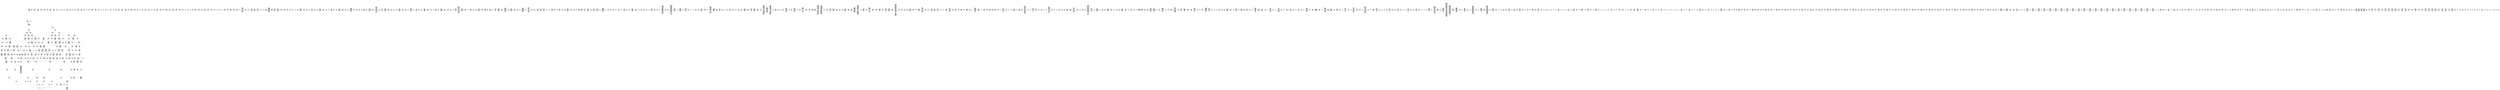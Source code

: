 /* Generated by GvGen v.1.0 (https://www.github.com/stricaud/gvgen) */

digraph G {
compound=true;
   node1 [label="[anywhere]"];
   node2 [label="# 0x0
PUSHX Data
PUSHX Data
MSTORE
CALLVALUE
ISZERO
PUSHX Data
JUMPI
"];
   node3 [label="# 0xc
PUSHX Data
REVERT
"];
   node4 [label="# 0x10
JUMPDEST
PUSHX LogicData
CALLDATASIZE
LT
PUSHX Data
JUMPI
"];
   node5 [label="# 0x1a
PUSHX Data
CALLDATALOAD
PUSHX BitData
SHR
PUSHX LogicData
GT
PUSHX Data
JUMPI
"];
   node6 [label="# 0x2b
PUSHX LogicData
GT
PUSHX Data
JUMPI
"];
   node7 [label="# 0x36
PUSHX LogicData
GT
PUSHX Data
JUMPI
"];
   node8 [label="# 0x41
PUSHX LogicData
EQ
PUSHX Data
JUMPI
"];
   node9 [label="# 0x4c
PUSHX LogicData
EQ
PUSHX Data
JUMPI
"];
   node10 [label="# 0x57
PUSHX LogicData
EQ
PUSHX Data
JUMPI
"];
   node11 [label="# 0x62
PUSHX LogicData
EQ
PUSHX Data
JUMPI
"];
   node12 [label="# 0x6d
PUSHX LogicData
EQ
PUSHX Data
JUMPI
"];
   node13 [label="# 0x78
PUSHX Data
JUMP
"];
   node14 [label="# 0x7c
JUMPDEST
PUSHX LogicData
EQ
PUSHX Data
JUMPI
"];
   node15 [label="# 0x88
PUSHX LogicData
EQ
PUSHX Data
JUMPI
"];
   node16 [label="# 0x93
PUSHX LogicData
EQ
PUSHX Data
JUMPI
"];
   node17 [label="# 0x9e
PUSHX LogicData
EQ
PUSHX Data
JUMPI
"];
   node18 [label="# 0xa9
PUSHX Data
JUMP
"];
   node19 [label="# 0xad
JUMPDEST
PUSHX LogicData
GT
PUSHX Data
JUMPI
"];
   node20 [label="# 0xb9
PUSHX LogicData
EQ
PUSHX Data
JUMPI
"];
   node21 [label="# 0xc4
PUSHX LogicData
EQ
PUSHX Data
JUMPI
"];
   node22 [label="# 0xcf
PUSHX LogicData
EQ
PUSHX Data
JUMPI
"];
   node23 [label="# 0xda
PUSHX LogicData
EQ
PUSHX Data
JUMPI
"];
   node24 [label="# 0xe5
PUSHX Data
JUMP
"];
   node25 [label="# 0xe9
JUMPDEST
PUSHX LogicData
EQ
PUSHX Data
JUMPI
"];
   node26 [label="# 0xf5
PUSHX LogicData
EQ
PUSHX Data
JUMPI
"];
   node27 [label="# 0x100
PUSHX LogicData
EQ
PUSHX Data
JUMPI
"];
   node28 [label="# 0x10b
PUSHX LogicData
EQ
PUSHX Data
JUMPI
"];
   node29 [label="# 0x116
PUSHX Data
JUMP
"];
   node30 [label="# 0x11a
JUMPDEST
PUSHX LogicData
GT
PUSHX Data
JUMPI
"];
   node31 [label="# 0x126
PUSHX LogicData
GT
PUSHX Data
JUMPI
"];
   node32 [label="# 0x131
PUSHX LogicData
EQ
PUSHX Data
JUMPI
"];
   node33 [label="# 0x13c
PUSHX LogicData
EQ
PUSHX Data
JUMPI
"];
   node34 [label="# 0x147
PUSHX LogicData
EQ
PUSHX Data
JUMPI
"];
   node35 [label="# 0x152
PUSHX LogicData
EQ
PUSHX Data
JUMPI
"];
   node36 [label="# 0x15d
PUSHX Data
JUMP
"];
   node37 [label="# 0x161
JUMPDEST
PUSHX LogicData
EQ
PUSHX Data
JUMPI
"];
   node38 [label="# 0x16d
PUSHX LogicData
EQ
PUSHX Data
JUMPI
"];
   node39 [label="# 0x178
PUSHX LogicData
EQ
PUSHX Data
JUMPI
"];
   node40 [label="# 0x183
PUSHX LogicData
EQ
PUSHX Data
JUMPI
"];
   node41 [label="# 0x18e
PUSHX Data
JUMP
"];
   node42 [label="# 0x192
JUMPDEST
PUSHX LogicData
GT
PUSHX Data
JUMPI
"];
   node43 [label="# 0x19e
PUSHX LogicData
EQ
PUSHX Data
JUMPI
"];
   node44 [label="# 0x1a9
PUSHX LogicData
EQ
PUSHX Data
JUMPI
"];
   node45 [label="# 0x1b4
PUSHX LogicData
EQ
PUSHX Data
JUMPI
"];
   node46 [label="# 0x1bf
PUSHX LogicData
EQ
PUSHX Data
JUMPI
"];
   node47 [label="# 0x1ca
PUSHX Data
JUMP
"];
   node48 [label="# 0x1ce
JUMPDEST
PUSHX LogicData
EQ
PUSHX Data
JUMPI
"];
   node49 [label="# 0x1da
PUSHX LogicData
EQ
PUSHX Data
JUMPI
"];
   node50 [label="# 0x1e5
PUSHX LogicData
EQ
PUSHX Data
JUMPI
"];
   node51 [label="# 0x1f0
PUSHX LogicData
EQ
PUSHX Data
JUMPI
"];
   node52 [label="# 0x1fb
JUMPDEST
PUSHX Data
REVERT
"];
   node53 [label="# 0x200
JUMPDEST
PUSHX Data
PUSHX ArithData
CALLDATASIZE
SUB
ADD
PUSHX Data
PUSHX Data
JUMP
"];
   node54 [label="# 0x215
JUMPDEST
PUSHX Data
JUMP
"];
   node55 [label="# 0x21a
JUMPDEST
PUSHX MemData
MLOAD
PUSHX Data
PUSHX Data
JUMP
"];
   node56 [label="# 0x227
JUMPDEST
PUSHX MemData
MLOAD
SUB
RETURN
"];
   node57 [label="# 0x230
JUMPDEST
PUSHX Data
PUSHX Data
JUMP
"];
   node58 [label="# 0x238
JUMPDEST
PUSHX MemData
MLOAD
PUSHX Data
PUSHX Data
JUMP
"];
   node59 [label="# 0x245
JUMPDEST
PUSHX MemData
MLOAD
SUB
RETURN
"];
   node60 [label="# 0x24e
JUMPDEST
PUSHX Data
PUSHX ArithData
CALLDATASIZE
SUB
ADD
PUSHX Data
PUSHX Data
JUMP
"];
   node61 [label="# 0x263
JUMPDEST
PUSHX Data
JUMP
"];
   node62 [label="# 0x268
JUMPDEST
PUSHX MemData
MLOAD
PUSHX Data
PUSHX Data
JUMP
"];
   node63 [label="# 0x275
JUMPDEST
PUSHX MemData
MLOAD
SUB
RETURN
"];
   node64 [label="# 0x27e
JUMPDEST
PUSHX Data
PUSHX ArithData
CALLDATASIZE
SUB
ADD
PUSHX Data
PUSHX Data
JUMP
"];
   node65 [label="# 0x293
JUMPDEST
PUSHX Data
JUMP
"];
   node66 [label="# 0x298
JUMPDEST
STOP
"];
   node67 [label="# 0x29a
JUMPDEST
PUSHX Data
PUSHX ArithData
CALLDATASIZE
SUB
ADD
PUSHX Data
PUSHX Data
JUMP
"];
   node68 [label="# 0x2af
JUMPDEST
PUSHX Data
JUMP
"];
   node69 [label="# 0x2b4
JUMPDEST
STOP
"];
   node70 [label="# 0x2b6
JUMPDEST
PUSHX Data
PUSHX Data
JUMP
"];
   node71 [label="# 0x2be
JUMPDEST
PUSHX MemData
MLOAD
PUSHX Data
PUSHX Data
JUMP
"];
   node72 [label="# 0x2cb
JUMPDEST
PUSHX MemData
MLOAD
SUB
RETURN
"];
   node73 [label="# 0x2d4
JUMPDEST
PUSHX Data
PUSHX ArithData
CALLDATASIZE
SUB
ADD
PUSHX Data
PUSHX Data
JUMP
"];
   node74 [label="# 0x2e9
JUMPDEST
PUSHX Data
JUMP
"];
   node75 [label="# 0x2ee
JUMPDEST
STOP
"];
   node76 [label="# 0x2f0
JUMPDEST
PUSHX Data
PUSHX ArithData
CALLDATASIZE
SUB
ADD
PUSHX Data
PUSHX Data
JUMP
"];
   node77 [label="# 0x305
JUMPDEST
PUSHX Data
JUMP
"];
   node78 [label="# 0x30a
JUMPDEST
PUSHX MemData
MLOAD
PUSHX Data
PUSHX Data
JUMP
"];
   node79 [label="# 0x317
JUMPDEST
PUSHX MemData
MLOAD
SUB
RETURN
"];
   node80 [label="# 0x320
JUMPDEST
PUSHX Data
PUSHX ArithData
CALLDATASIZE
SUB
ADD
PUSHX Data
PUSHX Data
JUMP
"];
   node81 [label="# 0x335
JUMPDEST
PUSHX Data
JUMP
"];
   node82 [label="# 0x33a
JUMPDEST
STOP
"];
   node83 [label="# 0x33c
JUMPDEST
PUSHX Data
PUSHX ArithData
CALLDATASIZE
SUB
ADD
PUSHX Data
PUSHX Data
JUMP
"];
   node84 [label="# 0x351
JUMPDEST
PUSHX Data
JUMP
"];
   node85 [label="# 0x356
JUMPDEST
PUSHX MemData
MLOAD
PUSHX Data
PUSHX Data
JUMP
"];
   node86 [label="# 0x363
JUMPDEST
PUSHX MemData
MLOAD
SUB
RETURN
"];
   node87 [label="# 0x36c
JUMPDEST
PUSHX Data
PUSHX ArithData
CALLDATASIZE
SUB
ADD
PUSHX Data
PUSHX Data
JUMP
"];
   node88 [label="# 0x381
JUMPDEST
PUSHX Data
JUMP
"];
   node89 [label="# 0x386
JUMPDEST
STOP
"];
   node90 [label="# 0x388
JUMPDEST
PUSHX Data
PUSHX Data
JUMP
"];
   node91 [label="# 0x390
JUMPDEST
STOP
"];
   node92 [label="# 0x392
JUMPDEST
PUSHX Data
PUSHX ArithData
CALLDATASIZE
SUB
ADD
PUSHX Data
PUSHX Data
JUMP
"];
   node93 [label="# 0x3a7
JUMPDEST
PUSHX Data
JUMP
"];
   node94 [label="# 0x3ac
JUMPDEST
STOP
"];
   node95 [label="# 0x3ae
JUMPDEST
PUSHX Data
PUSHX ArithData
CALLDATASIZE
SUB
ADD
PUSHX Data
PUSHX Data
JUMP
"];
   node96 [label="# 0x3c3
JUMPDEST
PUSHX Data
JUMP
"];
   node97 [label="# 0x3c8
JUMPDEST
STOP
"];
   node98 [label="# 0x3ca
JUMPDEST
PUSHX Data
PUSHX ArithData
CALLDATASIZE
SUB
ADD
PUSHX Data
PUSHX Data
JUMP
"];
   node99 [label="# 0x3df
JUMPDEST
PUSHX Data
JUMP
"];
   node100 [label="# 0x3e4
JUMPDEST
PUSHX MemData
MLOAD
PUSHX Data
PUSHX Data
JUMP
"];
   node101 [label="# 0x3f1
JUMPDEST
PUSHX MemData
MLOAD
SUB
RETURN
"];
   node102 [label="# 0x3fa
JUMPDEST
PUSHX Data
PUSHX Data
JUMP
"];
   node103 [label="# 0x402
JUMPDEST
PUSHX MemData
MLOAD
PUSHX Data
PUSHX Data
JUMP
"];
   node104 [label="# 0x40f
JUMPDEST
PUSHX MemData
MLOAD
SUB
RETURN
"];
   node105 [label="# 0x418
JUMPDEST
PUSHX Data
PUSHX ArithData
CALLDATASIZE
SUB
ADD
PUSHX Data
PUSHX Data
JUMP
"];
   node106 [label="# 0x42d
JUMPDEST
PUSHX Data
JUMP
"];
   node107 [label="# 0x432
JUMPDEST
PUSHX MemData
MLOAD
PUSHX Data
PUSHX Data
JUMP
"];
   node108 [label="# 0x43f
JUMPDEST
PUSHX MemData
MLOAD
SUB
RETURN
"];
   node109 [label="# 0x448
JUMPDEST
PUSHX Data
PUSHX ArithData
CALLDATASIZE
SUB
ADD
PUSHX Data
PUSHX Data
JUMP
"];
   node110 [label="# 0x45d
JUMPDEST
PUSHX Data
JUMP
"];
   node111 [label="# 0x462
JUMPDEST
STOP
"];
   node112 [label="# 0x464
JUMPDEST
PUSHX Data
PUSHX ArithData
CALLDATASIZE
SUB
ADD
PUSHX Data
PUSHX Data
JUMP
"];
   node113 [label="# 0x479
JUMPDEST
PUSHX Data
JUMP
"];
   node114 [label="# 0x47e
JUMPDEST
PUSHX MemData
MLOAD
PUSHX Data
PUSHX Data
JUMP
"];
   node115 [label="# 0x48b
JUMPDEST
PUSHX MemData
MLOAD
SUB
RETURN
"];
   node116 [label="# 0x494
JUMPDEST
PUSHX Data
PUSHX Data
JUMP
"];
   node117 [label="# 0x49c
JUMPDEST
STOP
"];
   node118 [label="# 0x49e
JUMPDEST
PUSHX Data
PUSHX ArithData
CALLDATASIZE
SUB
ADD
PUSHX Data
PUSHX Data
JUMP
"];
   node119 [label="# 0x4b3
JUMPDEST
PUSHX Data
JUMP
"];
   node120 [label="# 0x4b8
JUMPDEST
PUSHX MemData
MLOAD
PUSHX Data
PUSHX Data
JUMP
"];
   node121 [label="# 0x4c5
JUMPDEST
PUSHX MemData
MLOAD
SUB
RETURN
"];
   node122 [label="# 0x4ce
JUMPDEST
PUSHX Data
PUSHX ArithData
CALLDATASIZE
SUB
ADD
PUSHX Data
PUSHX Data
JUMP
"];
   node123 [label="# 0x4e3
JUMPDEST
PUSHX Data
JUMP
"];
   node124 [label="# 0x4e8
JUMPDEST
PUSHX MemData
MLOAD
PUSHX Data
PUSHX Data
JUMP
"];
   node125 [label="# 0x4f5
JUMPDEST
PUSHX MemData
MLOAD
SUB
RETURN
"];
   node126 [label="# 0x4fe
JUMPDEST
PUSHX Data
PUSHX Data
JUMP
"];
   node127 [label="# 0x506
JUMPDEST
PUSHX MemData
MLOAD
PUSHX Data
PUSHX Data
JUMP
"];
   node128 [label="# 0x513
JUMPDEST
PUSHX MemData
MLOAD
SUB
RETURN
"];
   node129 [label="# 0x51c
JUMPDEST
PUSHX Data
PUSHX Data
JUMP
"];
   node130 [label="# 0x524
JUMPDEST
PUSHX MemData
MLOAD
PUSHX Data
PUSHX Data
JUMP
"];
   node131 [label="# 0x531
JUMPDEST
PUSHX MemData
MLOAD
SUB
RETURN
"];
   node132 [label="# 0x53a
JUMPDEST
PUSHX Data
PUSHX ArithData
CALLDATASIZE
SUB
ADD
PUSHX Data
PUSHX Data
JUMP
"];
   node133 [label="# 0x54f
JUMPDEST
PUSHX Data
JUMP
"];
   node134 [label="# 0x554
JUMPDEST
STOP
"];
   node135 [label="# 0x556
JUMPDEST
PUSHX Data
PUSHX ArithData
CALLDATASIZE
SUB
ADD
PUSHX Data
PUSHX Data
JUMP
"];
   node136 [label="# 0x56b
JUMPDEST
PUSHX Data
JUMP
"];
   node137 [label="# 0x570
JUMPDEST
STOP
"];
   node138 [label="# 0x572
JUMPDEST
PUSHX Data
PUSHX ArithData
CALLDATASIZE
SUB
ADD
PUSHX Data
PUSHX Data
JUMP
"];
   node139 [label="# 0x587
JUMPDEST
PUSHX Data
JUMP
"];
   node140 [label="# 0x58c
JUMPDEST
PUSHX MemData
MLOAD
PUSHX Data
PUSHX Data
JUMP
"];
   node141 [label="# 0x599
JUMPDEST
PUSHX MemData
MLOAD
SUB
RETURN
"];
   node142 [label="# 0x5a2
JUMPDEST
PUSHX Data
PUSHX ArithData
CALLDATASIZE
SUB
ADD
PUSHX Data
PUSHX Data
JUMP
"];
   node143 [label="# 0x5b7
JUMPDEST
PUSHX Data
JUMP
"];
   node144 [label="# 0x5bc
JUMPDEST
PUSHX MemData
MLOAD
PUSHX Data
PUSHX Data
JUMP
"];
   node145 [label="# 0x5c9
JUMPDEST
PUSHX MemData
MLOAD
SUB
RETURN
"];
   node146 [label="# 0x5d2
JUMPDEST
PUSHX Data
PUSHX Data
JUMP
"];
   node147 [label="# 0x5da
JUMPDEST
PUSHX MemData
MLOAD
PUSHX Data
PUSHX Data
JUMP
"];
   node148 [label="# 0x5e7
JUMPDEST
PUSHX MemData
MLOAD
SUB
RETURN
"];
   node149 [label="# 0x5f0
JUMPDEST
PUSHX Data
PUSHX ArithData
CALLDATASIZE
SUB
ADD
PUSHX Data
PUSHX Data
JUMP
"];
   node150 [label="# 0x605
JUMPDEST
PUSHX Data
JUMP
"];
   node151 [label="# 0x60a
JUMPDEST
STOP
"];
   node152 [label="# 0x60c
JUMPDEST
PUSHX Data
PUSHX ArithData
CALLDATASIZE
SUB
ADD
PUSHX Data
PUSHX Data
JUMP
"];
   node153 [label="# 0x621
JUMPDEST
PUSHX Data
JUMP
"];
   node154 [label="# 0x626
JUMPDEST
STOP
"];
   node155 [label="# 0x628
JUMPDEST
PUSHX Data
PUSHX Data
JUMP
"];
   node156 [label="# 0x630
JUMPDEST
PUSHX MemData
MLOAD
PUSHX Data
PUSHX Data
JUMP
"];
   node157 [label="# 0x63d
JUMPDEST
PUSHX MemData
MLOAD
SUB
RETURN
"];
   node158 [label="# 0x646
JUMPDEST
PUSHX Data
PUSHX ArithData
CALLDATASIZE
SUB
ADD
PUSHX Data
PUSHX Data
JUMP
"];
   node159 [label="# 0x65b
JUMPDEST
PUSHX Data
JUMP
"];
   node160 [label="# 0x660
JUMPDEST
PUSHX MemData
MLOAD
PUSHX Data
PUSHX Data
JUMP
"];
   node161 [label="# 0x66d
JUMPDEST
PUSHX MemData
MLOAD
SUB
RETURN
"];
   node162 [label="# 0x676
JUMPDEST
PUSHX Data
PUSHX Data
PUSHX Data
JUMP
"];
   node163 [label="# 0x681
JUMPDEST
JUMP
"];
   node164 [label="# 0x688
JUMPDEST
PUSHX Data
PUSHX StorData
SLOAD
PUSHX Data
PUSHX Data
JUMP
"];
   node165 [label="# 0x697
JUMPDEST
PUSHX ArithData
ADD
PUSHX ArithData
DIV
MUL
PUSHX ArithData
ADD
PUSHX MemData
MLOAD
ADD
PUSHX Data
MSTORE
MSTORE
PUSHX ArithData
ADD
SLOAD
PUSHX Data
PUSHX Data
JUMP
"];
   node166 [label="# 0x6c3
JUMPDEST
ISZERO
PUSHX Data
JUMPI
"];
   node167 [label="# 0x6ca
PUSHX LogicData
LT
PUSHX Data
JUMPI
"];
   node168 [label="# 0x6d2
PUSHX ArithData
SLOAD
DIV
MUL
MSTORE
PUSHX ArithData
ADD
PUSHX Data
JUMP
"];
   node169 [label="# 0x6e5
JUMPDEST
ADD
PUSHX Data
MSTORE
PUSHX Data
PUSHX Data
SHA3
"];
   node170 [label="# 0x6f3
JUMPDEST
SLOAD
MSTORE
PUSHX ArithData
ADD
PUSHX ArithData
ADD
GT
PUSHX Data
JUMPI
"];
   node171 [label="# 0x707
SUB
PUSHX BitData
AND
ADD
"];
   node172 [label="# 0x710
JUMPDEST
JUMP
"];
   node173 [label="# 0x71a
JUMPDEST
PUSHX Data
PUSHX Data
PUSHX Data
JUMP
"];
   node174 [label="# 0x725
JUMPDEST
PUSHX Data
PUSHX ArithData
MSTORE
PUSHX ArithData
ADD
MSTORE
PUSHX ArithData
ADD
PUSHX Data
SHA3
PUSHX ArithData
SLOAD
PUSHX ArithData
EXP
DIV
PUSHX BitData
AND
JUMP
"];
   node175 [label="# 0x760
JUMPDEST
PUSHX Data
PUSHX Data
PUSHX Data
JUMP
"];
   node176 [label="# 0x76b
JUMPDEST
PUSHX BitData
AND
PUSHX BitData
AND
EQ
ISZERO
PUSHX Data
JUMPI
"];
   node177 [label="# 0x7a2
PUSHX MemData
MLOAD
PUSHX Data
MSTORE
PUSHX ArithData
ADD
PUSHX Data
PUSHX Data
JUMP
"];
   node178 [label="# 0x7d3
JUMPDEST
PUSHX MemData
MLOAD
SUB
REVERT
"];
   node179 [label="# 0x7dc
JUMPDEST
PUSHX BitData
AND
PUSHX Data
PUSHX Data
JUMP
"];
   node180 [label="# 0x7fb
JUMPDEST
PUSHX BitData
AND
EQ
PUSHX Data
JUMPI
"];
   node181 [label="# 0x818
PUSHX Data
PUSHX Data
PUSHX Data
JUMP
"];
   node182 [label="# 0x824
JUMPDEST
PUSHX Data
JUMP
"];
   node183 [label="# 0x829
JUMPDEST
"];
   node184 [label="# 0x82a
JUMPDEST
PUSHX Data
JUMPI
"];
   node185 [label="# 0x82f
PUSHX MemData
MLOAD
PUSHX Data
MSTORE
PUSHX ArithData
ADD
PUSHX Data
PUSHX Data
JUMP
"];
   node186 [label="# 0x860
JUMPDEST
PUSHX MemData
MLOAD
SUB
REVERT
"];
   node187 [label="# 0x869
JUMPDEST
PUSHX Data
PUSHX Data
JUMP
"];
   node188 [label="# 0x873
JUMPDEST
JUMP
"];
   node189 [label="# 0x878
JUMPDEST
PUSHX Data
PUSHX Data
PUSHX Data
PUSHX Data
JUMP
"];
   node190 [label="# 0x8a4
JUMPDEST
PUSHX Data
JUMP
"];
   node191 [label="# 0x8a9
JUMPDEST
PUSHX Data
JUMPI
"];
   node192 [label="# 0x8ae
PUSHX MemData
MLOAD
PUSHX Data
MSTORE
PUSHX ArithData
ADD
PUSHX Data
PUSHX Data
JUMP
"];
   node193 [label="# 0x8df
JUMPDEST
PUSHX MemData
MLOAD
SUB
REVERT
"];
   node194 [label="# 0x8e8
JUMPDEST
PUSHX Data
PUSHX Data
JUMP
"];
   node195 [label="# 0x8f2
JUMPDEST
JUMP
"];
   node196 [label="# 0x8f6
JUMPDEST
PUSHX Data
PUSHX StorData
SLOAD
JUMP
"];
   node197 [label="# 0x903
JUMPDEST
PUSHX Data
PUSHX Data
PUSHX Data
JUMP
"];
   node198 [label="# 0x90e
JUMPDEST
PUSHX Data
JUMP
"];
   node199 [label="# 0x914
JUMPDEST
PUSHX Data
JUMPI
"];
   node200 [label="# 0x919
PUSHX MemData
MLOAD
PUSHX Data
MSTORE
PUSHX ArithData
ADD
PUSHX Data
PUSHX Data
JUMP
"];
   node201 [label="# 0x94a
JUMPDEST
PUSHX MemData
MLOAD
SUB
REVERT
"];
   node202 [label="# 0x953
JUMPDEST
PUSHX Data
PUSHX Data
JUMP
"];
   node203 [label="# 0x95e
JUMPDEST
JUMP
"];
   node204 [label="# 0x963
JUMPDEST
PUSHX Data
PUSHX ArithData
MSTORE
PUSHX ArithData
ADD
MSTORE
PUSHX ArithData
ADD
PUSHX Data
SHA3
PUSHX ArithData
ADD
SLOAD
JUMP
"];
   node205 [label="# 0x982
JUMPDEST
PUSHX Data
PUSHX Data
JUMP
"];
   node206 [label="# 0x98b
JUMPDEST
PUSHX Data
PUSHX Data
JUMP
"];
   node207 [label="# 0x994
JUMPDEST
PUSHX Data
PUSHX Data
JUMP
"];
   node208 [label="# 0x99e
JUMPDEST
JUMP
"];
   node209 [label="# 0x9a3
JUMPDEST
PUSHX Data
PUSHX Data
PUSHX Data
JUMP
"];
   node210 [label="# 0x9ae
JUMPDEST
LT
PUSHX Data
JUMPI
"];
   node211 [label="# 0x9b5
PUSHX MemData
MLOAD
PUSHX Data
MSTORE
PUSHX ArithData
ADD
PUSHX Data
PUSHX Data
JUMP
"];
   node212 [label="# 0x9e6
JUMPDEST
PUSHX MemData
MLOAD
SUB
REVERT
"];
   node213 [label="# 0x9ef
JUMPDEST
PUSHX Data
PUSHX ArithData
PUSHX BitData
AND
PUSHX BitData
AND
MSTORE
PUSHX ArithData
ADD
MSTORE
PUSHX ArithData
ADD
PUSHX Data
SHA3
PUSHX ArithData
MSTORE
PUSHX ArithData
ADD
MSTORE
PUSHX ArithData
ADD
PUSHX Data
SHA3
SLOAD
JUMP
"];
   node214 [label="# 0xa48
JUMPDEST
PUSHX Data
PUSHX Data
JUMP
"];
   node215 [label="# 0xa50
JUMPDEST
PUSHX BitData
AND
PUSHX BitData
AND
EQ
PUSHX Data
JUMPI
"];
   node216 [label="# 0xa83
PUSHX MemData
MLOAD
PUSHX Data
MSTORE
PUSHX ArithData
ADD
PUSHX Data
PUSHX Data
JUMP
"];
   node217 [label="# 0xab4
JUMPDEST
PUSHX MemData
MLOAD
SUB
REVERT
"];
   node218 [label="# 0xabd
JUMPDEST
PUSHX Data
PUSHX Data
JUMP
"];
   node219 [label="# 0xac7
JUMPDEST
JUMP
"];
   node220 [label="# 0xacb
JUMPDEST
PUSHX Data
PUSHX Data
PUSHX Data
PUSHX Data
JUMP
"];
   node221 [label="# 0xaf7
JUMPDEST
PUSHX Data
JUMP
"];
   node222 [label="# 0xafc
JUMPDEST
PUSHX Data
JUMPI
"];
   node223 [label="# 0xb01
PUSHX MemData
MLOAD
PUSHX Data
MSTORE
PUSHX ArithData
ADD
PUSHX Data
PUSHX Data
JUMP
"];
   node224 [label="# 0xb32
JUMPDEST
PUSHX MemData
MLOAD
SUB
REVERT
"];
   node225 [label="# 0xb3b
JUMPDEST
PUSHX Data
PUSHX Data
JUMP
"];
   node226 [label="# 0xb43
JUMPDEST
JUMP
"];
   node227 [label="# 0xb45
JUMPDEST
PUSHX Data
PUSHX MemData
MLOAD
PUSHX ArithData
ADD
PUSHX Data
MSTORE
PUSHX Data
MSTORE
PUSHX Data
JUMP
"];
   node228 [label="# 0xb60
JUMPDEST
JUMP
"];
   node229 [label="# 0xb65
JUMPDEST
PUSHX Data
PUSHX Data
PUSHX Data
JUMP
"];
   node230 [label="# 0xb70
JUMPDEST
PUSHX Data
JUMP
"];
   node231 [label="# 0xb76
JUMPDEST
PUSHX Data
JUMPI
"];
   node232 [label="# 0xb7b
PUSHX MemData
MLOAD
PUSHX Data
MSTORE
PUSHX ArithData
ADD
PUSHX Data
PUSHX Data
JUMP
"];
   node233 [label="# 0xbac
JUMPDEST
PUSHX MemData
MLOAD
SUB
REVERT
"];
   node234 [label="# 0xbb5
JUMPDEST
PUSHX Data
PUSHX Data
JUMP
"];
   node235 [label="# 0xbbe
JUMPDEST
JUMP
"];
   node236 [label="# 0xbc1
JUMPDEST
PUSHX Data
PUSHX Data
PUSHX Data
JUMP
"];
   node237 [label="# 0xbcb
JUMPDEST
LT
PUSHX Data
JUMPI
"];
   node238 [label="# 0xbd2
PUSHX MemData
MLOAD
PUSHX Data
MSTORE
PUSHX ArithData
ADD
PUSHX Data
PUSHX Data
JUMP
"];
   node239 [label="# 0xc03
JUMPDEST
PUSHX MemData
MLOAD
SUB
REVERT
"];
   node240 [label="# 0xc0c
JUMPDEST
PUSHX StorData
SLOAD
LT
PUSHX Data
JUMPI
"];
   node241 [label="# 0xc18
PUSHX Data
PUSHX Data
JUMP
"];
   node242 [label="# 0xc1f
JUMPDEST
"];
   node243 [label="# 0xc20
JUMPDEST
PUSHX Data
MSTORE
PUSHX Data
PUSHX Data
SHA3
ADD
SLOAD
JUMP
"];
   node244 [label="# 0xc32
JUMPDEST
PUSHX Data
PUSHX StorData
PUSHX ArithData
SLOAD
PUSHX ArithData
EXP
DIV
PUSHX BitData
AND
JUMP
"];
   node245 [label="# 0xc49
JUMPDEST
PUSHX Data
PUSHX Data
PUSHX ArithData
MSTORE
PUSHX ArithData
ADD
MSTORE
PUSHX ArithData
ADD
PUSHX Data
SHA3
PUSHX ArithData
SLOAD
PUSHX ArithData
EXP
DIV
PUSHX BitData
AND
PUSHX BitData
PUSHX BitData
AND
PUSHX BitData
AND
EQ
ISZERO
PUSHX Data
JUMPI
"];
   node246 [label="# 0xcb8
PUSHX MemData
MLOAD
PUSHX Data
MSTORE
PUSHX ArithData
ADD
PUSHX Data
PUSHX Data
JUMP
"];
   node247 [label="# 0xce9
JUMPDEST
PUSHX MemData
MLOAD
SUB
REVERT
"];
   node248 [label="# 0xcf2
JUMPDEST
JUMP
"];
   node249 [label="# 0xcfb
JUMPDEST
PUSHX Data
PUSHX Data
PUSHX Data
PUSHX Data
JUMP
"];
   node250 [label="# 0xd27
JUMPDEST
PUSHX Data
JUMP
"];
   node251 [label="# 0xd2c
JUMPDEST
PUSHX Data
JUMPI
"];
   node252 [label="# 0xd31
PUSHX MemData
MLOAD
PUSHX Data
MSTORE
PUSHX ArithData
ADD
PUSHX Data
PUSHX Data
JUMP
"];
   node253 [label="# 0xd62
JUMPDEST
PUSHX MemData
MLOAD
SUB
REVERT
"];
   node254 [label="# 0xd6b
JUMPDEST
PUSHX Data
PUSHX Data
PUSHX Data
PUSHX Data
JUMP
"];
   node255 [label="# 0xd79
JUMPDEST
PUSHX Data
JUMP
"];
   node256 [label="# 0xd7e
JUMPDEST
PUSHX Data
PUSHX Data
PUSHX Data
JUMP
"];
   node257 [label="# 0xd88
JUMPDEST
JUMP
"];
   node258 [label="# 0xd8b
JUMPDEST
PUSHX BitData
PUSHX BitData
AND
PUSHX BitData
AND
EQ
ISZERO
PUSHX Data
JUMPI
"];
   node259 [label="# 0xdc2
PUSHX MemData
MLOAD
PUSHX Data
MSTORE
PUSHX ArithData
ADD
PUSHX Data
PUSHX Data
JUMP
"];
   node260 [label="# 0xdf3
JUMPDEST
PUSHX MemData
MLOAD
SUB
REVERT
"];
   node261 [label="# 0xdfc
JUMPDEST
PUSHX Data
PUSHX ArithData
PUSHX BitData
AND
PUSHX BitData
AND
MSTORE
PUSHX ArithData
ADD
MSTORE
PUSHX ArithData
ADD
PUSHX Data
SHA3
SLOAD
JUMP
"];
   node262 [label="# 0xe43
JUMPDEST
PUSHX Data
PUSHX Data
PUSHX Data
PUSHX Data
JUMP
"];
   node263 [label="# 0xe6f
JUMPDEST
PUSHX Data
JUMP
"];
   node264 [label="# 0xe74
JUMPDEST
PUSHX Data
JUMPI
"];
   node265 [label="# 0xe79
PUSHX MemData
MLOAD
PUSHX Data
MSTORE
PUSHX ArithData
ADD
PUSHX Data
PUSHX Data
JUMP
"];
   node266 [label="# 0xeaa
JUMPDEST
PUSHX MemData
MLOAD
SUB
REVERT
"];
   node267 [label="# 0xeb3
JUMPDEST
PUSHX Data
PUSHX Data
JUMP
"];
   node268 [label="# 0xebb
JUMPDEST
JUMP
"];
   node269 [label="# 0xebd
JUMPDEST
PUSHX Data
PUSHX Data
PUSHX Data
PUSHX ArithData
MSTORE
PUSHX ArithData
ADD
MSTORE
PUSHX ArithData
ADD
PUSHX Data
SHA3
PUSHX BitData
PUSHX BitData
AND
JUMP
"];
   node270 [label="# 0xee4
JUMPDEST
JUMP
"];
   node271 [label="# 0xeec
JUMPDEST
PUSHX Data
PUSHX ArithData
MSTORE
PUSHX ArithData
ADD
MSTORE
PUSHX ArithData
ADD
PUSHX Data
SHA3
PUSHX ArithData
ADD
PUSHX ArithData
PUSHX BitData
AND
PUSHX BitData
AND
MSTORE
PUSHX ArithData
ADD
MSTORE
PUSHX ArithData
ADD
PUSHX Data
SHA3
PUSHX ArithData
SLOAD
PUSHX ArithData
EXP
DIV
PUSHX BitData
AND
JUMP
"];
   node272 [label="# 0xf56
JUMPDEST
PUSHX Data
PUSHX StorData
SLOAD
PUSHX Data
PUSHX Data
JUMP
"];
   node273 [label="# 0xf65
JUMPDEST
PUSHX ArithData
ADD
PUSHX ArithData
DIV
MUL
PUSHX ArithData
ADD
PUSHX MemData
MLOAD
ADD
PUSHX Data
MSTORE
MSTORE
PUSHX ArithData
ADD
SLOAD
PUSHX Data
PUSHX Data
JUMP
"];
   node274 [label="# 0xf91
JUMPDEST
ISZERO
PUSHX Data
JUMPI
"];
   node275 [label="# 0xf98
PUSHX LogicData
LT
PUSHX Data
JUMPI
"];
   node276 [label="# 0xfa0
PUSHX ArithData
SLOAD
DIV
MUL
MSTORE
PUSHX ArithData
ADD
PUSHX Data
JUMP
"];
   node277 [label="# 0xfb3
JUMPDEST
ADD
PUSHX Data
MSTORE
PUSHX Data
PUSHX Data
SHA3
"];
   node278 [label="# 0xfc1
JUMPDEST
SLOAD
MSTORE
PUSHX ArithData
ADD
PUSHX ArithData
ADD
GT
PUSHX Data
JUMPI
"];
   node279 [label="# 0xfd5
SUB
PUSHX BitData
AND
ADD
"];
   node280 [label="# 0xfde
JUMPDEST
JUMP
"];
   node281 [label="# 0xfe8
JUMPDEST
PUSHX BitData
SHL
JUMP
"];
   node282 [label="# 0xfef
JUMPDEST
PUSHX Data
PUSHX Data
PUSHX Data
JUMP
"];
   node283 [label="# 0xffa
JUMPDEST
PUSHX Data
JUMP
"];
   node284 [label="# 0x1001
JUMPDEST
JUMP
"];
   node285 [label="# 0x1005
JUMPDEST
PUSHX Data
PUSHX Data
PUSHX Data
JUMP
"];
   node286 [label="# 0x1010
JUMPDEST
PUSHX Data
JUMP
"];
   node287 [label="# 0x1016
JUMPDEST
PUSHX Data
JUMPI
"];
   node288 [label="# 0x101b
PUSHX MemData
MLOAD
PUSHX Data
MSTORE
PUSHX ArithData
ADD
PUSHX Data
PUSHX Data
JUMP
"];
   node289 [label="# 0x104c
JUMPDEST
PUSHX MemData
MLOAD
SUB
REVERT
"];
   node290 [label="# 0x1055
JUMPDEST
PUSHX Data
PUSHX Data
JUMP
"];
   node291 [label="# 0x1061
JUMPDEST
JUMP
"];
   node292 [label="# 0x1067
JUMPDEST
PUSHX Data
PUSHX Data
PUSHX Data
JUMP
"];
   node293 [label="# 0x1072
JUMPDEST
PUSHX Data
PUSHX Data
PUSHX Data
JUMP
"];
   node294 [label="# 0x107c
JUMPDEST
PUSHX LogicData
MLOAD
GT
PUSHX Data
JUMPI
"];
   node295 [label="# 0x1088
PUSHX MemData
MLOAD
PUSHX ArithData
ADD
PUSHX Data
MSTORE
PUSHX Data
MSTORE
PUSHX Data
JUMP
"];
   node296 [label="# 0x109c
JUMPDEST
PUSHX Data
PUSHX Data
JUMP
"];
   node297 [label="# 0x10a6
JUMPDEST
PUSHX MemData
MLOAD
PUSHX ArithData
ADD
PUSHX Data
PUSHX Data
JUMP
"];
   node298 [label="# 0x10b7
JUMPDEST
PUSHX MemData
MLOAD
PUSHX ArithData
SUB
SUB
MSTORE
PUSHX Data
MSTORE
"];
   node299 [label="# 0x10c7
JUMPDEST
JUMP
"];
   node300 [label="# 0x10cf
JUMPDEST
PUSHX Data
PUSHX Data
PUSHX Data
PUSHX ArithData
MSTORE
PUSHX ArithData
ADD
MSTORE
PUSHX ArithData
ADD
PUSHX Data
SHA3
PUSHX Data
JUMP
"];
   node301 [label="# 0x10ec
JUMPDEST
JUMP
"];
   node302 [label="# 0x10f3
JUMPDEST
PUSHX Data
JUMP
"];
   node303 [label="# 0x1117
JUMPDEST
PUSHX Data
PUSHX Data
JUMP
"];
   node304 [label="# 0x1120
JUMPDEST
PUSHX Data
PUSHX Data
JUMP
"];
   node305 [label="# 0x1129
JUMPDEST
PUSHX Data
PUSHX Data
JUMP
"];
   node306 [label="# 0x1133
JUMPDEST
JUMP
"];
   node307 [label="# 0x1138
JUMPDEST
PUSHX LogicData
MLOAD
GT
PUSHX Data
JUMPI
"];
   node308 [label="# 0x1142
PUSHX Data
REVERT
"];
   node309 [label="# 0x1146
JUMPDEST
PUSHX Data
PUSHX Data
PUSHX Data
PUSHX Data
JUMP
"];
   node310 [label="# 0x1172
JUMPDEST
PUSHX Data
JUMP
"];
   node311 [label="# 0x1177
JUMPDEST
PUSHX Data
JUMPI
"];
   node312 [label="# 0x117c
PUSHX MemData
MLOAD
PUSHX Data
MSTORE
PUSHX ArithData
ADD
PUSHX Data
PUSHX Data
JUMP
"];
   node313 [label="# 0x11ad
JUMPDEST
PUSHX MemData
MLOAD
SUB
REVERT
"];
   node314 [label="# 0x11b6
JUMPDEST
PUSHX Data
"];
   node315 [label="# 0x11b9
JUMPDEST
MLOAD
LT
ISZERO
PUSHX Data
JUMPI
"];
   node316 [label="# 0x11c3
PUSHX Data
MLOAD
LT
PUSHX Data
JUMPI
"];
   node317 [label="# 0x11d0
PUSHX Data
PUSHX Data
JUMP
"];
   node318 [label="# 0x11d7
JUMPDEST
"];
   node319 [label="# 0x11d8
JUMPDEST
PUSHX ArithData
MUL
PUSHX ArithData
ADD
ADD
MLOAD
PUSHX Data
JUMP
"];
   node320 [label="# 0x11e5
JUMPDEST
PUSHX Data
PUSHX Data
JUMP
"];
   node321 [label="# 0x11f0
JUMPDEST
PUSHX Data
JUMP
"];
   node322 [label="# 0x11f8
JUMPDEST
JUMP
"];
   node323 [label="# 0x11fc
JUMPDEST
PUSHX Data
JUMP
"];
   node324 [label="# 0x1220
JUMPDEST
PUSHX Data
PUSHX Data
PUSHX ArithData
PUSHX BitData
AND
PUSHX BitData
AND
MSTORE
PUSHX ArithData
ADD
MSTORE
PUSHX ArithData
ADD
PUSHX Data
SHA3
PUSHX ArithData
PUSHX BitData
AND
PUSHX BitData
AND
MSTORE
PUSHX ArithData
ADD
MSTORE
PUSHX ArithData
ADD
PUSHX Data
SHA3
PUSHX ArithData
SLOAD
PUSHX ArithData
EXP
DIV
PUSHX BitData
AND
JUMP
"];
   node325 [label="# 0x12b4
JUMPDEST
PUSHX Data
PUSHX Data
JUMP
"];
   node326 [label="# 0x12be
JUMPDEST
PUSHX Data
JUMPI
"];
   node327 [label="# 0x12c3
PUSHX LogicData
PUSHX ArithData
MSTORE
PUSHX ArithData
ADD
MSTORE
PUSHX ArithData
ADD
PUSHX Data
SHA3
PUSHX ArithData
ADD
PUSHX ArithData
PUSHX BitData
AND
PUSHX BitData
AND
MSTORE
PUSHX ArithData
ADD
MSTORE
PUSHX ArithData
ADD
PUSHX Data
SHA3
PUSHX ArithData
PUSHX ArithData
EXP
SLOAD
PUSHX ArithData
MUL
NOT
AND
ISZERO
ISZERO
MUL
OR
SSTORE
PUSHX Data
PUSHX Data
JUMP
"];
   node328 [label="# 0x1335
JUMPDEST
PUSHX BitData
AND
PUSHX BitData
AND
PUSHX Data
PUSHX MemData
MLOAD
PUSHX MemData
MLOAD
SUB
LOGX
"];
   node329 [label="# 0x1390
JUMPDEST
JUMP
"];
   node330 [label="# 0x1394
JUMPDEST
PUSHX Data
PUSHX Data
PUSHX ArithData
ADD
PUSHX BitData
AND
PUSHX BitData
SHL
PUSHX Data
JUMP
"];
   node331 [label="# 0x13bc
JUMPDEST
JUMP
"];
   node332 [label="# 0x13c4
JUMPDEST
PUSHX Data
PUSHX BitData
PUSHX BitData
NOT
AND
PUSHX BitData
NOT
AND
EQ
PUSHX Data
JUMPI
"];
   node333 [label="# 0x142d
PUSHX Data
PUSHX Data
JUMP
"];
   node334 [label="# 0x1436
JUMPDEST
"];
   node335 [label="# 0x1437
JUMPDEST
JUMP
"];
   node336 [label="# 0x143e
JUMPDEST
PUSHX Data
PUSHX Data
JUMP
"];
   node337 [label="# 0x1447
JUMPDEST
PUSHX Data
JUMPI
"];
   node338 [label="# 0x144c
PUSHX MemData
MLOAD
PUSHX Data
MSTORE
PUSHX ArithData
ADD
PUSHX Data
PUSHX Data
JUMP
"];
   node339 [label="# 0x147d
JUMPDEST
PUSHX MemData
MLOAD
SUB
REVERT
"];
   node340 [label="# 0x1486
JUMPDEST
JUMP
"];
   node341 [label="# 0x1489
JUMPDEST
PUSHX Data
CALLER
JUMP
"];
   node342 [label="# 0x1491
JUMPDEST
PUSHX Data
PUSHX ArithData
MSTORE
PUSHX ArithData
ADD
MSTORE
PUSHX ArithData
ADD
PUSHX Data
SHA3
PUSHX ArithData
PUSHX ArithData
EXP
SLOAD
PUSHX ArithData
MUL
NOT
AND
PUSHX BitData
AND
MUL
OR
SSTORE
PUSHX BitData
AND
PUSHX Data
PUSHX Data
JUMP
"];
   node343 [label="# 0x1504
JUMPDEST
PUSHX BitData
AND
PUSHX Data
PUSHX MemData
MLOAD
PUSHX MemData
MLOAD
SUB
LOGX
JUMP
"];
   node344 [label="# 0x154a
JUMPDEST
PUSHX Data
PUSHX Data
PUSHX Data
JUMP
"];
   node345 [label="# 0x1556
JUMPDEST
PUSHX BitData
AND
PUSHX BitData
AND
EQ
PUSHX Data
JUMPI
"];
   node346 [label="# 0x158d
PUSHX Data
PUSHX Data
JUMP
"];
   node347 [label="# 0x1597
JUMPDEST
"];
   node348 [label="# 0x1598
JUMPDEST
PUSHX Data
JUMPI
"];
   node349 [label="# 0x159e
PUSHX BitData
AND
PUSHX Data
PUSHX Data
JUMP
"];
   node350 [label="# 0x15be
JUMPDEST
PUSHX BitData
AND
EQ
"];
   node351 [label="# 0x15d6
JUMPDEST
JUMP
"];
   node352 [label="# 0x15df
JUMPDEST
PUSHX BitData
AND
PUSHX Data
PUSHX Data
JUMP
"];
   node353 [label="# 0x15ff
JUMPDEST
PUSHX BitData
AND
EQ
PUSHX Data
JUMPI
"];
   node354 [label="# 0x161b
PUSHX MemData
MLOAD
PUSHX Data
MSTORE
PUSHX ArithData
ADD
PUSHX Data
PUSHX Data
JUMP
"];
   node355 [label="# 0x164c
JUMPDEST
PUSHX MemData
MLOAD
SUB
REVERT
"];
   node356 [label="# 0x1655
JUMPDEST
PUSHX BitData
PUSHX BitData
AND
PUSHX BitData
AND
EQ
ISZERO
PUSHX Data
JUMPI
"];
   node357 [label="# 0x168b
PUSHX MemData
MLOAD
PUSHX Data
MSTORE
PUSHX ArithData
ADD
PUSHX Data
PUSHX Data
JUMP
"];
   node358 [label="# 0x16bc
JUMPDEST
PUSHX MemData
MLOAD
SUB
REVERT
"];
   node359 [label="# 0x16c5
JUMPDEST
PUSHX Data
PUSHX Data
JUMP
"];
   node360 [label="# 0x16d0
JUMPDEST
PUSHX Data
PUSHX ArithData
MSTORE
PUSHX ArithData
ADD
MSTORE
PUSHX ArithData
ADD
PUSHX Data
SHA3
PUSHX ArithData
PUSHX ArithData
EXP
SLOAD
PUSHX ArithData
MUL
NOT
AND
SSTORE
PUSHX Data
PUSHX Data
PUSHX ArithData
PUSHX BitData
AND
PUSHX BitData
AND
MSTORE
PUSHX ArithData
ADD
MSTORE
PUSHX ArithData
ADD
PUSHX Data
SHA3
PUSHX Data
SLOAD
PUSHX Data
PUSHX Data
JUMP
"];
   node361 [label="# 0x1756
JUMPDEST
SSTORE
PUSHX Data
PUSHX Data
PUSHX ArithData
PUSHX BitData
AND
PUSHX BitData
AND
MSTORE
PUSHX ArithData
ADD
MSTORE
PUSHX ArithData
ADD
PUSHX Data
SHA3
PUSHX Data
SLOAD
PUSHX Data
PUSHX Data
JUMP
"];
   node362 [label="# 0x17ad
JUMPDEST
SSTORE
PUSHX Data
PUSHX ArithData
MSTORE
PUSHX ArithData
ADD
MSTORE
PUSHX ArithData
ADD
PUSHX Data
SHA3
PUSHX ArithData
PUSHX ArithData
EXP
SLOAD
PUSHX ArithData
MUL
NOT
AND
PUSHX BitData
AND
MUL
OR
SSTORE
PUSHX BitData
AND
PUSHX BitData
AND
PUSHX Data
PUSHX MemData
MLOAD
PUSHX MemData
MLOAD
SUB
LOGX
PUSHX Data
PUSHX Data
JUMP
"];
   node363 [label="# 0x186c
JUMPDEST
JUMP
"];
   node364 [label="# 0x1871
JUMPDEST
PUSHX Data
PUSHX Data
PUSHX Data
JUMP
"];
   node365 [label="# 0x187d
JUMPDEST
PUSHX Data
JUMP
"];
   node366 [label="# 0x1882
JUMPDEST
JUMP
"];
   node367 [label="# 0x1885
JUMPDEST
PUSHX Data
PUSHX Data
JUMP
"];
   node368 [label="# 0x188f
JUMPDEST
PUSHX Data
PUSHX Data
PUSHX ArithData
MSTORE
PUSHX ArithData
ADD
MSTORE
PUSHX ArithData
ADD
PUSHX Data
SHA3
PUSHX BitData
PUSHX BitData
AND
JUMP
"];
   node369 [label="# 0x18b4
JUMPDEST
JUMP
"];
   node370 [label="# 0x18b9
JUMPDEST
PUSHX Data
PUSHX Data
JUMP
"];
   node371 [label="# 0x18c3
JUMPDEST
PUSHX Data
PUSHX Data
PUSHX ArithData
MSTORE
PUSHX ArithData
ADD
MSTORE
PUSHX ArithData
ADD
PUSHX Data
SHA3
PUSHX BitData
PUSHX BitData
AND
JUMP
"];
   node372 [label="# 0x18e8
JUMPDEST
JUMP
"];
   node373 [label="# 0x18ed
JUMPDEST
PUSHX Data
PUSHX Data
JUMP
"];
   node374 [label="# 0x18f5
JUMPDEST
PUSHX LogicData
PUSHX StorData
PUSHX ArithData
PUSHX ArithData
EXP
SLOAD
PUSHX ArithData
MUL
NOT
AND
ISZERO
ISZERO
MUL
OR
SSTORE
PUSHX Data
PUSHX Data
PUSHX Data
JUMP
"];
   node375 [label="# 0x1939
JUMPDEST
PUSHX MemData
MLOAD
PUSHX Data
PUSHX Data
JUMP
"];
   node376 [label="# 0x1946
JUMPDEST
PUSHX MemData
MLOAD
SUB
LOGX
JUMP
"];
   node377 [label="# 0x1950
JUMPDEST
PUSHX Data
PUSHX Data
PUSHX Data
JUMP
"];
   node378 [label="# 0x195b
JUMPDEST
PUSHX Data
PUSHX Data
PUSHX Data
JUMP
"];
   node379 [label="# 0x1969
JUMPDEST
PUSHX Data
PUSHX ArithData
MSTORE
PUSHX ArithData
ADD
MSTORE
PUSHX ArithData
ADD
PUSHX Data
SHA3
PUSHX ArithData
PUSHX ArithData
EXP
SLOAD
PUSHX ArithData
MUL
NOT
AND
SSTORE
PUSHX Data
PUSHX Data
PUSHX ArithData
PUSHX BitData
AND
PUSHX BitData
AND
MSTORE
PUSHX ArithData
ADD
MSTORE
PUSHX ArithData
ADD
PUSHX Data
SHA3
PUSHX Data
SLOAD
PUSHX Data
PUSHX Data
JUMP
"];
   node380 [label="# 0x19ef
JUMPDEST
SSTORE
PUSHX Data
PUSHX ArithData
MSTORE
PUSHX ArithData
ADD
MSTORE
PUSHX ArithData
ADD
PUSHX Data
SHA3
PUSHX ArithData
PUSHX ArithData
EXP
SLOAD
PUSHX ArithData
MUL
NOT
AND
SSTORE
PUSHX BitData
PUSHX BitData
AND
PUSHX BitData
AND
PUSHX Data
PUSHX MemData
MLOAD
PUSHX MemData
MLOAD
SUB
LOGX
PUSHX Data
PUSHX Data
PUSHX Data
JUMP
"];
   node381 [label="# 0x1a94
JUMPDEST
JUMP
"];
   node382 [label="# 0x1a98
JUMPDEST
PUSHX Data
PUSHX ArithData
ADD
SLOAD
JUMP
"];
   node383 [label="# 0x1aa6
JUMPDEST
PUSHX BitData
PUSHX BitData
AND
PUSHX BitData
AND
EQ
ISZERO
PUSHX Data
JUMPI
"];
   node384 [label="# 0x1adc
PUSHX MemData
MLOAD
PUSHX Data
MSTORE
PUSHX ArithData
ADD
PUSHX Data
PUSHX Data
JUMP
"];
   node385 [label="# 0x1b0d
JUMPDEST
PUSHX MemData
MLOAD
SUB
REVERT
"];
   node386 [label="# 0x1b16
JUMPDEST
PUSHX Data
PUSHX Data
JUMP
"];
   node387 [label="# 0x1b1f
JUMPDEST
ISZERO
PUSHX Data
JUMPI
"];
   node388 [label="# 0x1b25
PUSHX MemData
MLOAD
PUSHX Data
MSTORE
PUSHX ArithData
ADD
PUSHX Data
PUSHX Data
JUMP
"];
   node389 [label="# 0x1b56
JUMPDEST
PUSHX MemData
MLOAD
SUB
REVERT
"];
   node390 [label="# 0x1b5f
JUMPDEST
PUSHX Data
PUSHX Data
PUSHX Data
JUMP
"];
   node391 [label="# 0x1b6b
JUMPDEST
PUSHX Data
PUSHX Data
PUSHX ArithData
PUSHX BitData
AND
PUSHX BitData
AND
MSTORE
PUSHX ArithData
ADD
MSTORE
PUSHX ArithData
ADD
PUSHX Data
SHA3
PUSHX Data
SLOAD
PUSHX Data
PUSHX Data
JUMP
"];
   node392 [label="# 0x1bbb
JUMPDEST
SSTORE
PUSHX Data
PUSHX ArithData
MSTORE
PUSHX ArithData
ADD
MSTORE
PUSHX ArithData
ADD
PUSHX Data
SHA3
PUSHX ArithData
PUSHX ArithData
EXP
SLOAD
PUSHX ArithData
MUL
NOT
AND
PUSHX BitData
AND
MUL
OR
SSTORE
PUSHX BitData
AND
PUSHX BitData
PUSHX BitData
AND
PUSHX Data
PUSHX MemData
MLOAD
PUSHX MemData
MLOAD
SUB
LOGX
PUSHX Data
PUSHX Data
PUSHX Data
JUMP
"];
   node393 [label="# 0x1c7c
JUMPDEST
JUMP
"];
   node394 [label="# 0x1c80
JUMPDEST
PUSHX ArithData
PUSHX ArithData
ADD
PUSHX Data
SLOAD
ADD
SSTORE
JUMP
"];
   node395 [label="# 0x1c96
JUMPDEST
PUSHX Data
PUSHX Data
JUMP
"];
   node396 [label="# 0x1c9e
JUMPDEST
PUSHX LogicData
PUSHX StorData
PUSHX ArithData
PUSHX ArithData
EXP
SLOAD
PUSHX ArithData
MUL
NOT
AND
ISZERO
ISZERO
MUL
OR
SSTORE
PUSHX Data
PUSHX Data
PUSHX Data
JUMP
"];
   node397 [label="# 0x1ce2
JUMPDEST
PUSHX MemData
MLOAD
PUSHX Data
PUSHX Data
JUMP
"];
   node398 [label="# 0x1cef
JUMPDEST
PUSHX MemData
MLOAD
SUB
LOGX
JUMP
"];
   node399 [label="# 0x1cf9
JUMPDEST
PUSHX Data
PUSHX Data
PUSHX ArithData
ADD
PUSHX Data
JUMP
"];
   node400 [label="# 0x1d08
JUMPDEST
PUSHX BitData
SHR
JUMP
"];
   node401 [label="# 0x1d13
JUMPDEST
PUSHX BitData
AND
PUSHX BitData
AND
EQ
ISZERO
PUSHX Data
JUMPI
"];
   node402 [label="# 0x1d48
PUSHX MemData
MLOAD
PUSHX Data
MSTORE
PUSHX ArithData
ADD
PUSHX Data
PUSHX Data
JUMP
"];
   node403 [label="# 0x1d79
JUMPDEST
PUSHX MemData
MLOAD
SUB
REVERT
"];
   node404 [label="# 0x1d82
JUMPDEST
PUSHX Data
PUSHX ArithData
PUSHX BitData
AND
PUSHX BitData
AND
MSTORE
PUSHX ArithData
ADD
MSTORE
PUSHX ArithData
ADD
PUSHX Data
SHA3
PUSHX ArithData
PUSHX BitData
AND
PUSHX BitData
AND
MSTORE
PUSHX ArithData
ADD
MSTORE
PUSHX ArithData
ADD
PUSHX Data
SHA3
PUSHX ArithData
PUSHX ArithData
EXP
SLOAD
PUSHX ArithData
MUL
NOT
AND
ISZERO
ISZERO
MUL
OR
SSTORE
PUSHX BitData
AND
PUSHX BitData
AND
PUSHX Data
PUSHX MemData
MLOAD
PUSHX Data
PUSHX Data
JUMP
"];
   node405 [label="# 0x1e73
JUMPDEST
PUSHX MemData
MLOAD
SUB
LOGX
JUMP
"];
   node406 [label="# 0x1e80
JUMPDEST
PUSHX Data
PUSHX Data
JUMP
"];
   node407 [label="# 0x1e8b
JUMPDEST
PUSHX Data
PUSHX Data
JUMP
"];
   node408 [label="# 0x1e97
JUMPDEST
PUSHX Data
JUMPI
"];
   node409 [label="# 0x1e9c
PUSHX MemData
MLOAD
PUSHX Data
MSTORE
PUSHX ArithData
ADD
PUSHX Data
PUSHX Data
JUMP
"];
   node410 [label="# 0x1ecd
JUMPDEST
PUSHX MemData
MLOAD
SUB
REVERT
"];
   node411 [label="# 0x1ed6
JUMPDEST
JUMP
"];
   node412 [label="# 0x1edc
JUMPDEST
PUSHX Data
PUSHX StorData
SLOAD
PUSHX Data
PUSHX Data
JUMP
"];
   node413 [label="# 0x1eeb
JUMPDEST
PUSHX ArithData
ADD
PUSHX ArithData
DIV
MUL
PUSHX ArithData
ADD
PUSHX MemData
MLOAD
ADD
PUSHX Data
MSTORE
MSTORE
PUSHX ArithData
ADD
SLOAD
PUSHX Data
PUSHX Data
JUMP
"];
   node414 [label="# 0x1f17
JUMPDEST
ISZERO
PUSHX Data
JUMPI
"];
   node415 [label="# 0x1f1e
PUSHX LogicData
LT
PUSHX Data
JUMPI
"];
   node416 [label="# 0x1f26
PUSHX ArithData
SLOAD
DIV
MUL
MSTORE
PUSHX ArithData
ADD
PUSHX Data
JUMP
"];
   node417 [label="# 0x1f39
JUMPDEST
ADD
PUSHX Data
MSTORE
PUSHX Data
PUSHX Data
SHA3
"];
   node418 [label="# 0x1f47
JUMPDEST
SLOAD
MSTORE
PUSHX ArithData
ADD
PUSHX ArithData
ADD
GT
PUSHX Data
JUMPI
"];
   node419 [label="# 0x1f5b
SUB
PUSHX BitData
AND
ADD
"];
   node420 [label="# 0x1f64
JUMPDEST
JUMP
"];
   node421 [label="# 0x1f6e
JUMPDEST
PUSHX Data
PUSHX LogicData
EQ
ISZERO
PUSHX Data
JUMPI
"];
   node422 [label="# 0x1f7a
PUSHX MemData
MLOAD
PUSHX ArithData
ADD
PUSHX Data
MSTORE
PUSHX Data
MSTORE
PUSHX ArithData
ADD
PUSHX Data
MSTORE
PUSHX Data
JUMP
"];
   node423 [label="# 0x1fb6
JUMPDEST
PUSHX Data
PUSHX Data
"];
   node424 [label="# 0x1fbe
JUMPDEST
PUSHX LogicData
EQ
PUSHX Data
JUMPI
"];
   node425 [label="# 0x1fc7
PUSHX Data
PUSHX Data
JUMP
"];
   node426 [label="# 0x1fd1
JUMPDEST
PUSHX Data
PUSHX Data
PUSHX Data
JUMP
"];
   node427 [label="# 0x1fe1
JUMPDEST
PUSHX Data
JUMP
"];
   node428 [label="# 0x1fe8
JUMPDEST
PUSHX Data
PUSHX LogicData
GT
ISZERO
PUSHX Data
JUMPI
"];
   node429 [label="# 0x1ffc
PUSHX Data
PUSHX Data
JUMP
"];
   node430 [label="# 0x2003
JUMPDEST
"];
   node431 [label="# 0x2004
JUMPDEST
PUSHX MemData
MLOAD
MSTORE
PUSHX ArithData
ADD
PUSHX BitData
NOT
AND
PUSHX ArithData
ADD
ADD
PUSHX Data
MSTORE
ISZERO
PUSHX Data
JUMPI
"];
   node432 [label="# 0x2022
PUSHX ArithData
ADD
PUSHX ArithData
MUL
CALLDATASIZE
CALLDATACOPY
ADD
"];
   node433 [label="# 0x2036
JUMPDEST
"];
   node434 [label="# 0x203a
JUMPDEST
PUSHX LogicData
EQ
PUSHX Data
JUMPI
"];
   node435 [label="# 0x2043
PUSHX Data
PUSHX Data
PUSHX Data
JUMP
"];
   node436 [label="# 0x204f
JUMPDEST
PUSHX Data
PUSHX Data
PUSHX Data
JUMP
"];
   node437 [label="# 0x205e
JUMPDEST
PUSHX Data
PUSHX Data
PUSHX Data
JUMP
"];
   node438 [label="# 0x206a
JUMPDEST
PUSHX BitData
SHL
MLOAD
LT
PUSHX Data
JUMPI
"];
   node439 [label="# 0x2078
PUSHX Data
PUSHX Data
JUMP
"];
   node440 [label="# 0x207f
JUMPDEST
"];
   node441 [label="# 0x2080
JUMPDEST
PUSHX ArithData
ADD
ADD
PUSHX BitData
NOT
AND
PUSHX BitData
BYTE
MSTORE8
PUSHX Data
PUSHX Data
PUSHX Data
JUMP
"];
   node442 [label="# 0x20bc
JUMPDEST
PUSHX Data
JUMP
"];
   node443 [label="# 0x20c3
JUMPDEST
"];
   node444 [label="# 0x20ca
JUMPDEST
JUMP
"];
   node445 [label="# 0x20cf
JUMPDEST
PUSHX Data
PUSHX Data
PUSHX ArithData
ADD
PUSHX Data
JUMP
"];
   node446 [label="# 0x20dd
JUMPDEST
JUMP
"];
   node447 [label="# 0x20e4
JUMPDEST
PUSHX Data
PUSHX Data
PUSHX Data
JUMP
"];
   node448 [label="# 0x20f0
JUMPDEST
PUSHX Data
JUMPI
"];
   node449 [label="# 0x20f5
PUSHX ArithData
ADD
PUSHX ArithData
SLOAD
ADD
SSTORE
PUSHX ArithData
SUB
PUSHX Data
MSTORE
PUSHX Data
PUSHX Data
SHA3
ADD
PUSHX Data
SSTORE
PUSHX ArithData
ADD
SLOAD
PUSHX ArithData
ADD
PUSHX ArithData
MSTORE
PUSHX ArithData
ADD
MSTORE
PUSHX ArithData
ADD
PUSHX Data
SHA3
SSTORE
PUSHX Data
PUSHX Data
JUMP
"];
   node450 [label="# 0x2149
JUMPDEST
PUSHX Data
"];
   node451 [label="# 0x214e
JUMPDEST
JUMP
"];
   node452 [label="# 0x2154
JUMPDEST
PUSHX Data
PUSHX BitData
PUSHX BitData
NOT
AND
PUSHX BitData
NOT
AND
EQ
PUSHX Data
JUMPI
"];
   node453 [label="# 0x21bd
PUSHX BitData
PUSHX BitData
NOT
AND
PUSHX BitData
NOT
AND
EQ
"];
   node454 [label="# 0x221f
JUMPDEST
PUSHX Data
JUMPI
"];
   node455 [label="# 0x2225
PUSHX Data
PUSHX Data
JUMP
"];
   node456 [label="# 0x222e
JUMPDEST
"];
   node457 [label="# 0x222f
JUMPDEST
JUMP
"];
   node458 [label="# 0x2236
JUMPDEST
PUSHX BitData
PUSHX BitData
AND
PUSHX Data
PUSHX ArithData
MSTORE
PUSHX ArithData
ADD
MSTORE
PUSHX ArithData
ADD
PUSHX Data
SHA3
PUSHX ArithData
SLOAD
PUSHX ArithData
EXP
DIV
PUSHX BitData
AND
PUSHX BitData
AND
EQ
ISZERO
JUMP
"];
   node459 [label="# 0x22a2
JUMPDEST
PUSHX Data
PUSHX Data
JUMP
"];
   node460 [label="# 0x22ad
JUMPDEST
JUMP
"];
   node461 [label="# 0x22b2
JUMPDEST
JUMP
"];
   node462 [label="# 0x22b7
JUMPDEST
PUSHX Data
PUSHX Data
JUMP
"];
   node463 [label="# 0x22c1
JUMPDEST
PUSHX Data
JUMPI
"];
   node464 [label="# 0x22c6
PUSHX Data
PUSHX Data
JUMP
"];
   node465 [label="# 0x22ce
JUMPDEST
PUSHX Data
PUSHX BitData
SHR
PUSHX Data
PUSHX Data
JUMP
"];
   node466 [label="# 0x22dc
JUMPDEST
PUSHX MemData
MLOAD
PUSHX ArithData
ADD
PUSHX Data
PUSHX Data
JUMP
"];
   node467 [label="# 0x22ed
JUMPDEST
PUSHX MemData
MLOAD
PUSHX ArithData
SUB
SUB
MSTORE
PUSHX Data
MSTORE
PUSHX MemData
MLOAD
PUSHX Data
MSTORE
PUSHX ArithData
ADD
PUSHX Data
PUSHX Data
JUMP
"];
   node468 [label="# 0x232f
JUMPDEST
PUSHX MemData
MLOAD
SUB
REVERT
"];
   node469 [label="# 0x2338
JUMPDEST
JUMP
"];
   node470 [label="# 0x233c
JUMPDEST
PUSHX Data
PUSHX Data
JUMP
"];
   node471 [label="# 0x2346
JUMPDEST
ISZERO
PUSHX Data
JUMPI
"];
   node472 [label="# 0x234c
PUSHX LogicData
PUSHX ArithData
MSTORE
PUSHX ArithData
ADD
MSTORE
PUSHX ArithData
ADD
PUSHX Data
SHA3
PUSHX ArithData
ADD
PUSHX ArithData
PUSHX BitData
AND
PUSHX BitData
AND
MSTORE
PUSHX ArithData
ADD
MSTORE
PUSHX ArithData
ADD
PUSHX Data
SHA3
PUSHX ArithData
PUSHX ArithData
EXP
SLOAD
PUSHX ArithData
MUL
NOT
AND
ISZERO
ISZERO
MUL
OR
SSTORE
PUSHX Data
PUSHX Data
JUMP
"];
   node473 [label="# 0x23be
JUMPDEST
PUSHX BitData
AND
PUSHX BitData
AND
PUSHX Data
PUSHX MemData
MLOAD
PUSHX MemData
MLOAD
SUB
LOGX
"];
   node474 [label="# 0x2419
JUMPDEST
JUMP
"];
   node475 [label="# 0x241d
JUMPDEST
PUSHX Data
PUSHX Data
PUSHX ArithData
ADD
PUSHX BitData
AND
PUSHX BitData
SHL
PUSHX Data
JUMP
"];
   node476 [label="# 0x2445
JUMPDEST
JUMP
"];
   node477 [label="# 0x244d
JUMPDEST
PUSHX Data
PUSHX Data
JUMP
"];
   node478 [label="# 0x2455
JUMPDEST
PUSHX Data
JUMPI
"];
   node479 [label="# 0x245a
PUSHX MemData
MLOAD
PUSHX Data
MSTORE
PUSHX ArithData
ADD
PUSHX Data
PUSHX Data
JUMP
"];
   node480 [label="# 0x248b
JUMPDEST
PUSHX MemData
MLOAD
SUB
REVERT
"];
   node481 [label="# 0x2494
JUMPDEST
JUMP
"];
   node482 [label="# 0x2496
JUMPDEST
PUSHX Data
PUSHX Data
JUMP
"];
   node483 [label="# 0x249e
JUMPDEST
ISZERO
PUSHX Data
JUMPI
"];
   node484 [label="# 0x24a4
PUSHX MemData
MLOAD
PUSHX Data
MSTORE
PUSHX ArithData
ADD
PUSHX Data
PUSHX Data
JUMP
"];
   node485 [label="# 0x24d5
JUMPDEST
PUSHX MemData
MLOAD
SUB
REVERT
"];
   node486 [label="# 0x24de
JUMPDEST
JUMP
"];
   node487 [label="# 0x24e0
JUMPDEST
PUSHX Data
PUSHX ArithData
ADD
SLOAD
LT
PUSHX Data
JUMPI
"];
   node488 [label="# 0x24f0
PUSHX Data
PUSHX Data
JUMP
"];
   node489 [label="# 0x24f7
JUMPDEST
"];
   node490 [label="# 0x24f8
JUMPDEST
PUSHX Data
MSTORE
PUSHX Data
PUSHX Data
SHA3
ADD
SLOAD
JUMP
"];
   node491 [label="# 0x250b
JUMPDEST
PUSHX Data
PUSHX Data
PUSHX BitData
AND
PUSHX Data
JUMP
"];
   node492 [label="# 0x252c
JUMPDEST
ISZERO
PUSHX Data
JUMPI
"];
   node493 [label="# 0x2532
PUSHX BitData
AND
PUSHX Data
PUSHX Data
PUSHX Data
JUMP
"];
   node494 [label="# 0x2555
JUMPDEST
PUSHX MemData
MLOAD
PUSHX BitData
AND
PUSHX BitData
SHL
MSTORE
PUSHX ArithData
ADD
PUSHX Data
PUSHX Data
JUMP
"];
   node495 [label="# 0x2577
JUMPDEST
PUSHX Data
PUSHX MemData
MLOAD
SUB
PUSHX Data
EXTCODESIZE
ISZERO
ISZERO
PUSHX Data
JUMPI
"];
   node496 [label="# 0x258d
PUSHX Data
REVERT
"];
   node497 [label="# 0x2591
JUMPDEST
GAS
CALL
ISZERO
PUSHX Data
JUMPI
"];
   node498 [label="# 0x259f
PUSHX MemData
MLOAD
RETURNDATASIZE
PUSHX BitData
NOT
PUSHX ArithData
ADD
AND
ADD
PUSHX Data
MSTORE
ADD
PUSHX Data
PUSHX Data
JUMP
"];
   node499 [label="# 0x25bf
JUMPDEST
PUSHX Data
"];
   node500 [label="# 0x25c2
JUMPDEST
PUSHX Data
JUMPI
"];
   node501 [label="# 0x25c7
RETURNDATASIZE
PUSHX LogicData
EQ
PUSHX Data
JUMPI
"];
   node502 [label="# 0x25d1
PUSHX MemData
MLOAD
PUSHX BitData
NOT
PUSHX ArithData
RETURNDATASIZE
ADD
AND
ADD
PUSHX Data
MSTORE
RETURNDATASIZE
MSTORE
RETURNDATASIZE
PUSHX Data
PUSHX ArithData
ADD
RETURNDATACOPY
PUSHX Data
JUMP
"];
   node503 [label="# 0x25f2
JUMPDEST
PUSHX Data
"];
   node504 [label="# 0x25f7
JUMPDEST
PUSHX LogicData
MLOAD
EQ
ISZERO
PUSHX Data
JUMPI
"];
   node505 [label="# 0x2603
PUSHX MemData
MLOAD
PUSHX Data
MSTORE
PUSHX ArithData
ADD
PUSHX Data
PUSHX Data
JUMP
"];
   node506 [label="# 0x2634
JUMPDEST
PUSHX MemData
MLOAD
SUB
REVERT
"];
   node507 [label="# 0x263d
JUMPDEST
MLOAD
PUSHX ArithData
ADD
REVERT
"];
   node508 [label="# 0x2645
JUMPDEST
PUSHX BitData
PUSHX BitData
SHL
PUSHX BitData
NOT
AND
PUSHX BitData
NOT
AND
EQ
PUSHX Data
JUMP
"];
   node509 [label="# 0x2695
JUMPDEST
PUSHX Data
"];
   node510 [label="# 0x269a
JUMPDEST
JUMP
"];
   node511 [label="# 0x26a2
JUMPDEST
PUSHX Data
PUSHX ArithData
ADD
SLOAD
JUMP
"];
   node512 [label="# 0x26b3
JUMPDEST
PUSHX LogicData
PUSHX ArithData
ADD
PUSHX ArithData
MSTORE
PUSHX ArithData
ADD
MSTORE
PUSHX ArithData
ADD
PUSHX Data
SHA3
SLOAD
EQ
ISZERO
JUMP
"];
   node513 [label="# 0x26d6
JUMPDEST
PUSHX Data
PUSHX BitData
PUSHX BitData
NOT
AND
PUSHX BitData
NOT
AND
EQ
PUSHX Data
JUMPI
"];
   node514 [label="# 0x273f
PUSHX Data
PUSHX Data
JUMP
"];
   node515 [label="# 0x2748
JUMPDEST
"];
   node516 [label="# 0x2749
JUMPDEST
JUMP
"];
   node517 [label="# 0x2750
JUMPDEST
PUSHX Data
PUSHX Data
JUMP
"];
   node518 [label="# 0x275b
JUMPDEST
PUSHX Data
PUSHX Data
JUMP
"];
   node519 [label="# 0x2763
JUMPDEST
ISZERO
PUSHX Data
JUMPI
"];
   node520 [label="# 0x2769
PUSHX MemData
MLOAD
PUSHX Data
MSTORE
PUSHX ArithData
ADD
PUSHX Data
PUSHX Data
JUMP
"];
   node521 [label="# 0x279a
JUMPDEST
PUSHX MemData
MLOAD
SUB
REVERT
"];
   node522 [label="# 0x27a3
JUMPDEST
JUMP
"];
   node523 [label="# 0x27a8
JUMPDEST
PUSHX Data
PUSHX Data
PUSHX BitData
AND
PUSHX BitData
PUSHX BitData
AND
PUSHX Data
JUMP
"];
   node524 [label="# 0x27ce
JUMPDEST
JUMP
"];
   node525 [label="# 0x27d5
JUMPDEST
PUSHX Data
PUSHX Data
PUSHX Data
PUSHX Data
PUSHX Data
PUSHX Data
JUMP
"];
   node526 [label="# 0x27e8
JUMPDEST
PUSHX Data
PUSHX Data
JUMP
"];
   node527 [label="# 0x27f2
JUMPDEST
PUSHX LogicData
GT
ISZERO
PUSHX Data
JUMPI
"];
   node528 [label="# 0x2803
PUSHX Data
PUSHX Data
JUMP
"];
   node529 [label="# 0x280a
JUMPDEST
"];
   node530 [label="# 0x280b
JUMPDEST
PUSHX MemData
MLOAD
MSTORE
PUSHX ArithData
ADD
PUSHX BitData
NOT
AND
PUSHX ArithData
ADD
ADD
PUSHX Data
MSTORE
ISZERO
PUSHX Data
JUMPI
"];
   node531 [label="# 0x2829
PUSHX ArithData
ADD
PUSHX ArithData
MUL
CALLDATASIZE
CALLDATACOPY
ADD
"];
   node532 [label="# 0x283d
JUMPDEST
PUSHX Data
PUSHX LogicData
MLOAD
LT
PUSHX Data
JUMPI
"];
   node533 [label="# 0x286d
PUSHX Data
PUSHX Data
JUMP
"];
   node534 [label="# 0x2874
JUMPDEST
"];
   node535 [label="# 0x2875
JUMPDEST
PUSHX ArithData
ADD
ADD
PUSHX BitData
NOT
AND
PUSHX BitData
BYTE
MSTORE8
PUSHX Data
PUSHX LogicData
MLOAD
LT
PUSHX Data
JUMPI
"];
   node536 [label="# 0x28d1
PUSHX Data
PUSHX Data
JUMP
"];
   node537 [label="# 0x28d8
JUMPDEST
"];
   node538 [label="# 0x28d9
JUMPDEST
PUSHX ArithData
ADD
ADD
PUSHX BitData
NOT
AND
PUSHX BitData
BYTE
MSTORE8
PUSHX Data
PUSHX Data
PUSHX Data
PUSHX Data
PUSHX Data
JUMP
"];
   node539 [label="# 0x2919
JUMPDEST
PUSHX Data
PUSHX Data
JUMP
"];
   node540 [label="# 0x2923
JUMPDEST
"];
   node541 [label="# 0x2926
JUMPDEST
PUSHX LogicData
GT
ISZERO
PUSHX Data
JUMPI
"];
   node542 [label="# 0x2930
PUSHX Data
PUSHX BitData
AND
PUSHX LogicData
LT
PUSHX Data
JUMPI
"];
   node543 [label="# 0x295d
PUSHX Data
PUSHX Data
JUMP
"];
   node544 [label="# 0x2964
JUMPDEST
"];
   node545 [label="# 0x2965
JUMPDEST
BYTE
PUSHX BitData
SHL
MLOAD
LT
PUSHX Data
JUMPI
"];
   node546 [label="# 0x2974
PUSHX Data
PUSHX Data
JUMP
"];
   node547 [label="# 0x297b
JUMPDEST
"];
   node548 [label="# 0x297c
JUMPDEST
PUSHX ArithData
ADD
ADD
PUSHX BitData
NOT
AND
PUSHX BitData
BYTE
MSTORE8
PUSHX BitData
SHR
PUSHX Data
PUSHX Data
JUMP
"];
   node549 [label="# 0x29bc
JUMPDEST
PUSHX Data
JUMP
"];
   node550 [label="# 0x29c3
JUMPDEST
PUSHX LogicData
EQ
PUSHX Data
JUMPI
"];
   node551 [label="# 0x29cd
PUSHX MemData
MLOAD
PUSHX Data
MSTORE
PUSHX ArithData
ADD
PUSHX Data
PUSHX Data
JUMP
"];
   node552 [label="# 0x29fe
JUMPDEST
PUSHX MemData
MLOAD
SUB
REVERT
"];
   node553 [label="# 0x2a07
JUMPDEST
JUMP
"];
   node554 [label="# 0x2a11
JUMPDEST
PUSHX Data
PUSHX ArithData
ADD
PUSHX ArithData
MSTORE
PUSHX ArithData
ADD
MSTORE
PUSHX ArithData
ADD
PUSHX Data
SHA3
SLOAD
PUSHX LogicData
EQ
PUSHX Data
JUMPI
"];
   node555 [label="# 0x2a35
PUSHX Data
PUSHX Data
PUSHX Data
PUSHX Data
JUMP
"];
   node556 [label="# 0x2a43
JUMPDEST
PUSHX Data
PUSHX Data
PUSHX ArithData
ADD
SLOAD
PUSHX Data
PUSHX Data
JUMP
"];
   node557 [label="# 0x2a5b
JUMPDEST
EQ
PUSHX Data
JUMPI
"];
   node558 [label="# 0x2a65
PUSHX Data
PUSHX ArithData
ADD
SLOAD
LT
PUSHX Data
JUMPI
"];
   node559 [label="# 0x2a74
PUSHX Data
PUSHX Data
JUMP
"];
   node560 [label="# 0x2a7b
JUMPDEST
"];
   node561 [label="# 0x2a7c
JUMPDEST
PUSHX Data
MSTORE
PUSHX Data
PUSHX Data
SHA3
ADD
SLOAD
PUSHX ArithData
ADD
SLOAD
LT
PUSHX Data
JUMPI
"];
   node562 [label="# 0x2a98
PUSHX Data
PUSHX Data
JUMP
"];
   node563 [label="# 0x2a9f
JUMPDEST
"];
   node564 [label="# 0x2aa0
JUMPDEST
PUSHX Data
MSTORE
PUSHX Data
PUSHX Data
SHA3
ADD
SSTORE
PUSHX ArithData
ADD
PUSHX ArithData
MSTORE
PUSHX ArithData
ADD
MSTORE
PUSHX ArithData
ADD
PUSHX Data
SHA3
SSTORE
"];
   node565 [label="# 0x2aca
JUMPDEST
PUSHX ArithData
ADD
SLOAD
PUSHX Data
JUMPI
"];
   node566 [label="# 0x2ad6
PUSHX Data
PUSHX Data
JUMP
"];
   node567 [label="# 0x2add
JUMPDEST
"];
   node568 [label="# 0x2ade
JUMPDEST
PUSHX ArithData
SUB
PUSHX Data
MSTORE
PUSHX Data
PUSHX Data
SHA3
ADD
PUSHX Data
SSTORE
SSTORE
PUSHX ArithData
ADD
PUSHX ArithData
MSTORE
PUSHX ArithData
ADD
MSTORE
PUSHX ArithData
ADD
PUSHX Data
SHA3
PUSHX Data
SSTORE
PUSHX Data
PUSHX Data
JUMP
"];
   node569 [label="# 0x2b19
JUMPDEST
PUSHX Data
"];
   node570 [label="# 0x2b1f
JUMPDEST
JUMP
"];
   node571 [label="# 0x2b25
JUMPDEST
PUSHX LogicData
PUSHX BitData
AND
EXTCODESIZE
GT
JUMP
"];
   node572 [label="# 0x2b48
JUMPDEST
PUSHX Data
PUSHX BitData
PUSHX BitData
NOT
AND
PUSHX BitData
NOT
AND
EQ
PUSHX Data
JUMPI
"];
   node573 [label="# 0x2bb1
PUSHX Data
PUSHX Data
JUMP
"];
   node574 [label="# 0x2bba
JUMPDEST
"];
   node575 [label="# 0x2bbb
JUMPDEST
JUMP
"];
   node576 [label="# 0x2bc2
JUMPDEST
PUSHX Data
PUSHX Data
JUMP
"];
   node577 [label="# 0x2bcd
JUMPDEST
PUSHX BitData
PUSHX BitData
AND
PUSHX BitData
AND
EQ
ISZERO
PUSHX Data
JUMPI
"];
   node578 [label="# 0x2c03
PUSHX Data
PUSHX Data
JUMP
"];
   node579 [label="# 0x2c0b
JUMPDEST
PUSHX Data
JUMP
"];
   node580 [label="# 0x2c10
JUMPDEST
PUSHX BitData
AND
PUSHX BitData
AND
EQ
PUSHX Data
JUMPI
"];
   node581 [label="# 0x2c44
PUSHX Data
PUSHX Data
JUMP
"];
   node582 [label="# 0x2c4d
JUMPDEST
"];
   node583 [label="# 0x2c4e
JUMPDEST
"];
   node584 [label="# 0x2c4f
JUMPDEST
PUSHX BitData
PUSHX BitData
AND
PUSHX BitData
AND
EQ
ISZERO
PUSHX Data
JUMPI
"];
   node585 [label="# 0x2c85
PUSHX Data
PUSHX Data
JUMP
"];
   node586 [label="# 0x2c8d
JUMPDEST
PUSHX Data
JUMP
"];
   node587 [label="# 0x2c92
JUMPDEST
PUSHX BitData
AND
PUSHX BitData
AND
EQ
PUSHX Data
JUMPI
"];
   node588 [label="# 0x2cc6
PUSHX Data
PUSHX Data
JUMP
"];
   node589 [label="# 0x2ccf
JUMPDEST
"];
   node590 [label="# 0x2cd0
JUMPDEST
"];
   node591 [label="# 0x2cd1
JUMPDEST
JUMP
"];
   node592 [label="# 0x2cd6
JUMPDEST
PUSHX Data
PUSHX BitData
PUSHX BitData
NOT
AND
PUSHX BitData
NOT
AND
EQ
JUMP
"];
   node593 [label="# 0x2d40
JUMPDEST
JUMP
"];
   node594 [label="# 0x2d45
JUMPDEST
PUSHX StorData
SLOAD
PUSHX Data
PUSHX ArithData
MSTORE
PUSHX ArithData
ADD
MSTORE
PUSHX ArithData
ADD
PUSHX Data
SHA3
SSTORE
PUSHX StorData
PUSHX ArithData
SLOAD
ADD
SSTORE
PUSHX ArithData
SUB
PUSHX Data
MSTORE
PUSHX Data
PUSHX Data
SHA3
ADD
PUSHX Data
SSTORE
JUMP
"];
   node595 [label="# 0x2d8e
JUMPDEST
PUSHX Data
PUSHX Data
PUSHX Data
PUSHX Data
JUMP
"];
   node596 [label="# 0x2d9b
JUMPDEST
PUSHX Data
PUSHX Data
JUMP
"];
   node597 [label="# 0x2da5
JUMPDEST
PUSHX Data
PUSHX Data
PUSHX ArithData
MSTORE
PUSHX ArithData
ADD
MSTORE
PUSHX ArithData
ADD
PUSHX Data
SHA3
SLOAD
EQ
PUSHX Data
JUMPI
"];
   node598 [label="# 0x2dc7
PUSHX Data
PUSHX Data
PUSHX ArithData
PUSHX BitData
AND
PUSHX BitData
AND
MSTORE
PUSHX ArithData
ADD
MSTORE
PUSHX ArithData
ADD
PUSHX Data
SHA3
PUSHX ArithData
MSTORE
PUSHX ArithData
ADD
MSTORE
PUSHX ArithData
ADD
PUSHX Data
SHA3
SLOAD
PUSHX Data
PUSHX ArithData
PUSHX BitData
AND
PUSHX BitData
AND
MSTORE
PUSHX ArithData
ADD
MSTORE
PUSHX ArithData
ADD
PUSHX Data
SHA3
PUSHX ArithData
MSTORE
PUSHX ArithData
ADD
MSTORE
PUSHX ArithData
ADD
PUSHX Data
SHA3
SSTORE
PUSHX Data
PUSHX ArithData
MSTORE
PUSHX ArithData
ADD
MSTORE
PUSHX ArithData
ADD
PUSHX Data
SHA3
SSTORE
"];
   node599 [label="# 0x2e8a
JUMPDEST
PUSHX Data
PUSHX ArithData
MSTORE
PUSHX ArithData
ADD
MSTORE
PUSHX ArithData
ADD
PUSHX Data
SHA3
PUSHX Data
SSTORE
PUSHX Data
PUSHX ArithData
PUSHX BitData
AND
PUSHX BitData
AND
MSTORE
PUSHX ArithData
ADD
MSTORE
PUSHX ArithData
ADD
PUSHX Data
SHA3
PUSHX ArithData
MSTORE
PUSHX ArithData
ADD
MSTORE
PUSHX ArithData
ADD
PUSHX Data
SHA3
PUSHX Data
SSTORE
JUMP
"];
   node600 [label="# 0x2efb
JUMPDEST
PUSHX Data
PUSHX Data
PUSHX StorData
SLOAD
PUSHX Data
PUSHX Data
JUMP
"];
   node601 [label="# 0x2f0f
JUMPDEST
PUSHX Data
PUSHX Data
PUSHX ArithData
MSTORE
PUSHX ArithData
ADD
MSTORE
PUSHX ArithData
ADD
PUSHX Data
SHA3
SLOAD
PUSHX Data
PUSHX StorData
SLOAD
LT
PUSHX Data
JUMPI
"];
   node602 [label="# 0x2f37
PUSHX Data
PUSHX Data
JUMP
"];
   node603 [label="# 0x2f3e
JUMPDEST
"];
   node604 [label="# 0x2f3f
JUMPDEST
PUSHX Data
MSTORE
PUSHX Data
PUSHX Data
SHA3
ADD
SLOAD
PUSHX StorData
SLOAD
LT
PUSHX Data
JUMPI
"];
   node605 [label="# 0x2f59
PUSHX Data
PUSHX Data
JUMP
"];
   node606 [label="# 0x2f60
JUMPDEST
"];
   node607 [label="# 0x2f61
JUMPDEST
PUSHX Data
MSTORE
PUSHX Data
PUSHX Data
SHA3
ADD
SSTORE
PUSHX Data
PUSHX ArithData
MSTORE
PUSHX ArithData
ADD
MSTORE
PUSHX ArithData
ADD
PUSHX Data
SHA3
SSTORE
PUSHX Data
PUSHX ArithData
MSTORE
PUSHX ArithData
ADD
MSTORE
PUSHX ArithData
ADD
PUSHX Data
SHA3
PUSHX Data
SSTORE
PUSHX StorData
SLOAD
PUSHX Data
JUMPI
"];
   node608 [label="# 0x2fa8
PUSHX Data
PUSHX Data
JUMP
"];
   node609 [label="# 0x2faf
JUMPDEST
"];
   node610 [label="# 0x2fb0
JUMPDEST
PUSHX ArithData
SUB
PUSHX Data
MSTORE
PUSHX Data
PUSHX Data
SHA3
ADD
PUSHX Data
SSTORE
SSTORE
JUMP
"];
   node611 [label="# 0x2fcc
JUMPDEST
PUSHX Data
PUSHX Data
PUSHX Data
JUMP
"];
   node612 [label="# 0x2fd7
JUMPDEST
PUSHX Data
PUSHX ArithData
PUSHX BitData
AND
PUSHX BitData
AND
MSTORE
PUSHX ArithData
ADD
MSTORE
PUSHX ArithData
ADD
PUSHX Data
SHA3
PUSHX ArithData
MSTORE
PUSHX ArithData
ADD
MSTORE
PUSHX ArithData
ADD
PUSHX Data
SHA3
SSTORE
PUSHX Data
PUSHX ArithData
MSTORE
PUSHX ArithData
ADD
MSTORE
PUSHX ArithData
ADD
PUSHX Data
SHA3
SSTORE
JUMP
"];
   node613 [label="# 0x304b
JUMPDEST
PUSHX Data
PUSHX Data
PUSHX Data
PUSHX Data
JUMP
"];
   node614 [label="# 0x3059
JUMPDEST
PUSHX Data
JUMP
"];
   node615 [label="# 0x305e
JUMPDEST
MSTORE
PUSHX ArithData
ADD
PUSHX ArithData
MUL
ADD
GT
ISZERO
PUSHX Data
JUMPI
"];
   node616 [label="# 0x3079
PUSHX Data
PUSHX Data
JUMP
"];
   node617 [label="# 0x3080
JUMPDEST
"];
   node618 [label="# 0x3081
JUMPDEST
PUSHX Data
"];
   node619 [label="# 0x3084
JUMPDEST
LT
ISZERO
PUSHX Data
JUMPI
"];
   node620 [label="# 0x308d
PUSHX Data
PUSHX Data
JUMP
"];
   node621 [label="# 0x3097
JUMPDEST
MSTORE
PUSHX ArithData
ADD
PUSHX ArithData
ADD
PUSHX ArithData
ADD
PUSHX Data
JUMP
"];
   node622 [label="# 0x30b1
JUMPDEST
JUMP
"];
   node623 [label="# 0x30bb
JUMPDEST
PUSHX Data
PUSHX Data
PUSHX Data
PUSHX Data
JUMP
"];
   node624 [label="# 0x30c9
JUMPDEST
PUSHX Data
JUMP
"];
   node625 [label="# 0x30ce
JUMPDEST
MSTORE
PUSHX ArithData
ADD
ADD
GT
ISZERO
PUSHX Data
JUMPI
"];
   node626 [label="# 0x30e2
PUSHX Data
PUSHX Data
JUMP
"];
   node627 [label="# 0x30e9
JUMPDEST
"];
   node628 [label="# 0x30ea
JUMPDEST
PUSHX Data
PUSHX Data
JUMP
"];
   node629 [label="# 0x30f5
JUMPDEST
JUMP
"];
   node630 [label="# 0x30fd
JUMPDEST
PUSHX Data
PUSHX Data
PUSHX Data
PUSHX Data
JUMP
"];
   node631 [label="# 0x310b
JUMPDEST
PUSHX Data
JUMP
"];
   node632 [label="# 0x3110
JUMPDEST
MSTORE
PUSHX ArithData
ADD
ADD
GT
ISZERO
PUSHX Data
JUMPI
"];
   node633 [label="# 0x3124
PUSHX Data
PUSHX Data
JUMP
"];
   node634 [label="# 0x312b
JUMPDEST
"];
   node635 [label="# 0x312c
JUMPDEST
PUSHX Data
PUSHX Data
JUMP
"];
   node636 [label="# 0x3137
JUMPDEST
JUMP
"];
   node637 [label="# 0x313f
JUMPDEST
PUSHX Data
CALLDATALOAD
PUSHX Data
PUSHX Data
JUMP
"];
   node638 [label="# 0x314e
JUMPDEST
JUMP
"];
   node639 [label="# 0x3154
JUMPDEST
PUSHX Data
PUSHX ArithData
ADD
SLT
PUSHX Data
JUMPI
"];
   node640 [label="# 0x3161
PUSHX Data
PUSHX Data
JUMP
"];
   node641 [label="# 0x3168
JUMPDEST
"];
   node642 [label="# 0x3169
JUMPDEST
CALLDATALOAD
PUSHX Data
PUSHX ArithData
ADD
PUSHX Data
JUMP
"];
   node643 [label="# 0x3179
JUMPDEST
JUMP
"];
   node644 [label="# 0x3182
JUMPDEST
PUSHX Data
CALLDATALOAD
PUSHX Data
PUSHX Data
JUMP
"];
   node645 [label="# 0x3191
JUMPDEST
JUMP
"];
   node646 [label="# 0x3197
JUMPDEST
PUSHX Data
CALLDATALOAD
PUSHX Data
PUSHX Data
JUMP
"];
   node647 [label="# 0x31a6
JUMPDEST
JUMP
"];
   node648 [label="# 0x31ac
JUMPDEST
PUSHX Data
CALLDATALOAD
PUSHX Data
PUSHX Data
JUMP
"];
   node649 [label="# 0x31bb
JUMPDEST
JUMP
"];
   node650 [label="# 0x31c1
JUMPDEST
PUSHX Data
MLOAD
PUSHX Data
PUSHX Data
JUMP
"];
   node651 [label="# 0x31d0
JUMPDEST
JUMP
"];
   node652 [label="# 0x31d6
JUMPDEST
PUSHX Data
PUSHX ArithData
ADD
SLT
PUSHX Data
JUMPI
"];
   node653 [label="# 0x31e3
PUSHX Data
PUSHX Data
JUMP
"];
   node654 [label="# 0x31ea
JUMPDEST
"];
   node655 [label="# 0x31eb
JUMPDEST
CALLDATALOAD
PUSHX Data
PUSHX ArithData
ADD
PUSHX Data
JUMP
"];
   node656 [label="# 0x31fb
JUMPDEST
JUMP
"];
   node657 [label="# 0x3204
JUMPDEST
PUSHX Data
PUSHX ArithData
ADD
SLT
PUSHX Data
JUMPI
"];
   node658 [label="# 0x3211
PUSHX Data
PUSHX Data
JUMP
"];
   node659 [label="# 0x3218
JUMPDEST
"];
   node660 [label="# 0x3219
JUMPDEST
CALLDATALOAD
PUSHX Data
PUSHX ArithData
ADD
PUSHX Data
JUMP
"];
   node661 [label="# 0x3229
JUMPDEST
JUMP
"];
   node662 [label="# 0x3232
JUMPDEST
PUSHX Data
CALLDATALOAD
PUSHX Data
PUSHX Data
JUMP
"];
   node663 [label="# 0x3241
JUMPDEST
JUMP
"];
   node664 [label="# 0x3247
JUMPDEST
PUSHX Data
PUSHX LogicData
SUB
SLT
ISZERO
PUSHX Data
JUMPI
"];
   node665 [label="# 0x3255
PUSHX Data
PUSHX Data
JUMP
"];
   node666 [label="# 0x325c
JUMPDEST
"];
   node667 [label="# 0x325d
JUMPDEST
PUSHX ArithData
PUSHX Data
ADD
PUSHX Data
JUMP
"];
   node668 [label="# 0x326b
JUMPDEST
JUMP
"];
   node669 [label="# 0x3274
JUMPDEST
PUSHX Data
PUSHX LogicData
SUB
SLT
ISZERO
PUSHX Data
JUMPI
"];
   node670 [label="# 0x3283
PUSHX Data
PUSHX Data
JUMP
"];
   node671 [label="# 0x328a
JUMPDEST
"];
   node672 [label="# 0x328b
JUMPDEST
PUSHX ArithData
PUSHX Data
ADD
PUSHX Data
JUMP
"];
   node673 [label="# 0x3299
JUMPDEST
PUSHX ArithData
PUSHX Data
ADD
PUSHX Data
JUMP
"];
   node674 [label="# 0x32aa
JUMPDEST
JUMP
"];
   node675 [label="# 0x32b4
JUMPDEST
PUSHX Data
PUSHX Data
PUSHX LogicData
SUB
SLT
ISZERO
PUSHX Data
JUMPI
"];
   node676 [label="# 0x32c5
PUSHX Data
PUSHX Data
JUMP
"];
   node677 [label="# 0x32cc
JUMPDEST
"];
   node678 [label="# 0x32cd
JUMPDEST
PUSHX ArithData
PUSHX Data
ADD
PUSHX Data
JUMP
"];
   node679 [label="# 0x32db
JUMPDEST
PUSHX ArithData
PUSHX Data
ADD
PUSHX Data
JUMP
"];
   node680 [label="# 0x32ec
JUMPDEST
PUSHX ArithData
PUSHX Data
ADD
PUSHX Data
JUMP
"];
   node681 [label="# 0x32fd
JUMPDEST
JUMP
"];
   node682 [label="# 0x3307
JUMPDEST
PUSHX Data
PUSHX Data
PUSHX LogicData
SUB
SLT
ISZERO
PUSHX Data
JUMPI
"];
   node683 [label="# 0x3319
PUSHX Data
PUSHX Data
JUMP
"];
   node684 [label="# 0x3320
JUMPDEST
"];
   node685 [label="# 0x3321
JUMPDEST
PUSHX ArithData
PUSHX Data
ADD
PUSHX Data
JUMP
"];
   node686 [label="# 0x332f
JUMPDEST
PUSHX ArithData
PUSHX Data
ADD
PUSHX Data
JUMP
"];
   node687 [label="# 0x3340
JUMPDEST
PUSHX ArithData
PUSHX Data
ADD
PUSHX Data
JUMP
"];
   node688 [label="# 0x3351
JUMPDEST
PUSHX ArithData
ADD
CALLDATALOAD
PUSHX LogicData
GT
ISZERO
PUSHX Data
JUMPI
"];
   node689 [label="# 0x336a
PUSHX Data
PUSHX Data
JUMP
"];
   node690 [label="# 0x3371
JUMPDEST
"];
   node691 [label="# 0x3372
JUMPDEST
PUSHX Data
ADD
PUSHX Data
JUMP
"];
   node692 [label="# 0x337e
JUMPDEST
JUMP
"];
   node693 [label="# 0x338a
JUMPDEST
PUSHX Data
PUSHX LogicData
SUB
SLT
ISZERO
PUSHX Data
JUMPI
"];
   node694 [label="# 0x3399
PUSHX Data
PUSHX Data
JUMP
"];
   node695 [label="# 0x33a0
JUMPDEST
"];
   node696 [label="# 0x33a1
JUMPDEST
PUSHX ArithData
PUSHX Data
ADD
PUSHX Data
JUMP
"];
   node697 [label="# 0x33af
JUMPDEST
PUSHX ArithData
PUSHX Data
ADD
PUSHX Data
JUMP
"];
   node698 [label="# 0x33c0
JUMPDEST
JUMP
"];
   node699 [label="# 0x33ca
JUMPDEST
PUSHX Data
PUSHX LogicData
SUB
SLT
ISZERO
PUSHX Data
JUMPI
"];
   node700 [label="# 0x33d9
PUSHX Data
PUSHX Data
JUMP
"];
   node701 [label="# 0x33e0
JUMPDEST
"];
   node702 [label="# 0x33e1
JUMPDEST
PUSHX ArithData
PUSHX Data
ADD
PUSHX Data
JUMP
"];
   node703 [label="# 0x33ef
JUMPDEST
PUSHX ArithData
PUSHX Data
ADD
PUSHX Data
JUMP
"];
   node704 [label="# 0x3400
JUMPDEST
JUMP
"];
   node705 [label="# 0x340a
JUMPDEST
PUSHX Data
PUSHX LogicData
SUB
SLT
ISZERO
PUSHX Data
JUMPI
"];
   node706 [label="# 0x3418
PUSHX Data
PUSHX Data
JUMP
"];
   node707 [label="# 0x341f
JUMPDEST
"];
   node708 [label="# 0x3420
JUMPDEST
PUSHX ArithData
ADD
CALLDATALOAD
PUSHX LogicData
GT
ISZERO
PUSHX Data
JUMPI
"];
   node709 [label="# 0x3436
PUSHX Data
PUSHX Data
JUMP
"];
   node710 [label="# 0x343d
JUMPDEST
"];
   node711 [label="# 0x343e
JUMPDEST
PUSHX Data
ADD
PUSHX Data
JUMP
"];
   node712 [label="# 0x344a
JUMPDEST
JUMP
"];
   node713 [label="# 0x3453
JUMPDEST
PUSHX Data
PUSHX LogicData
SUB
SLT
ISZERO
PUSHX Data
JUMPI
"];
   node714 [label="# 0x3461
PUSHX Data
PUSHX Data
JUMP
"];
   node715 [label="# 0x3468
JUMPDEST
"];
   node716 [label="# 0x3469
JUMPDEST
PUSHX ArithData
PUSHX Data
ADD
PUSHX Data
JUMP
"];
   node717 [label="# 0x3477
JUMPDEST
JUMP
"];
   node718 [label="# 0x3480
JUMPDEST
PUSHX Data
PUSHX LogicData
SUB
SLT
ISZERO
PUSHX Data
JUMPI
"];
   node719 [label="# 0x348f
PUSHX Data
PUSHX Data
JUMP
"];
   node720 [label="# 0x3496
JUMPDEST
"];
   node721 [label="# 0x3497
JUMPDEST
PUSHX ArithData
PUSHX Data
ADD
PUSHX Data
JUMP
"];
   node722 [label="# 0x34a5
JUMPDEST
PUSHX ArithData
PUSHX Data
ADD
PUSHX Data
JUMP
"];
   node723 [label="# 0x34b6
JUMPDEST
JUMP
"];
   node724 [label="# 0x34c0
JUMPDEST
PUSHX Data
PUSHX LogicData
SUB
SLT
ISZERO
PUSHX Data
JUMPI
"];
   node725 [label="# 0x34cf
PUSHX Data
PUSHX Data
JUMP
"];
   node726 [label="# 0x34d6
JUMPDEST
"];
   node727 [label="# 0x34d7
JUMPDEST
PUSHX ArithData
PUSHX Data
ADD
PUSHX Data
JUMP
"];
   node728 [label="# 0x34e5
JUMPDEST
PUSHX ArithData
PUSHX Data
ADD
PUSHX Data
JUMP
"];
   node729 [label="# 0x34f6
JUMPDEST
JUMP
"];
   node730 [label="# 0x3500
JUMPDEST
PUSHX Data
PUSHX LogicData
SUB
SLT
ISZERO
PUSHX Data
JUMPI
"];
   node731 [label="# 0x350e
PUSHX Data
PUSHX Data
JUMP
"];
   node732 [label="# 0x3515
JUMPDEST
"];
   node733 [label="# 0x3516
JUMPDEST
PUSHX ArithData
PUSHX Data
ADD
PUSHX Data
JUMP
"];
   node734 [label="# 0x3524
JUMPDEST
JUMP
"];
   node735 [label="# 0x352d
JUMPDEST
PUSHX Data
PUSHX LogicData
SUB
SLT
ISZERO
PUSHX Data
JUMPI
"];
   node736 [label="# 0x353b
PUSHX Data
PUSHX Data
JUMP
"];
   node737 [label="# 0x3542
JUMPDEST
"];
   node738 [label="# 0x3543
JUMPDEST
PUSHX ArithData
PUSHX Data
ADD
PUSHX Data
JUMP
"];
   node739 [label="# 0x3551
JUMPDEST
JUMP
"];
   node740 [label="# 0x355a
JUMPDEST
PUSHX Data
PUSHX LogicData
SUB
SLT
ISZERO
PUSHX Data
JUMPI
"];
   node741 [label="# 0x3568
PUSHX Data
PUSHX Data
JUMP
"];
   node742 [label="# 0x356f
JUMPDEST
"];
   node743 [label="# 0x3570
JUMPDEST
PUSHX ArithData
PUSHX Data
ADD
PUSHX Data
JUMP
"];
   node744 [label="# 0x357e
JUMPDEST
JUMP
"];
   node745 [label="# 0x3587
JUMPDEST
PUSHX Data
PUSHX LogicData
SUB
SLT
ISZERO
PUSHX Data
JUMPI
"];
   node746 [label="# 0x3596
PUSHX Data
PUSHX Data
JUMP
"];
   node747 [label="# 0x359d
JUMPDEST
"];
   node748 [label="# 0x359e
JUMPDEST
PUSHX ArithData
PUSHX Data
ADD
PUSHX Data
JUMP
"];
   node749 [label="# 0x35ac
JUMPDEST
PUSHX ArithData
ADD
CALLDATALOAD
PUSHX LogicData
GT
ISZERO
PUSHX Data
JUMPI
"];
   node750 [label="# 0x35c5
PUSHX Data
PUSHX Data
JUMP
"];
   node751 [label="# 0x35cc
JUMPDEST
"];
   node752 [label="# 0x35cd
JUMPDEST
PUSHX Data
ADD
PUSHX Data
JUMP
"];
   node753 [label="# 0x35d9
JUMPDEST
JUMP
"];
   node754 [label="# 0x35e3
JUMPDEST
PUSHX Data
PUSHX Data
JUMP
"];
   node755 [label="# 0x35ec
JUMPDEST
MSTORE
JUMP
"];
   node756 [label="# 0x35f2
JUMPDEST
PUSHX Data
PUSHX Data
JUMP
"];
   node757 [label="# 0x35fb
JUMPDEST
MSTORE
JUMP
"];
   node758 [label="# 0x3601
JUMPDEST
PUSHX Data
PUSHX Data
JUMP
"];
   node759 [label="# 0x360a
JUMPDEST
MSTORE
JUMP
"];
   node760 [label="# 0x3610
JUMPDEST
PUSHX Data
PUSHX Data
PUSHX Data
JUMP
"];
   node761 [label="# 0x361b
JUMPDEST
PUSHX Data
PUSHX Data
JUMP
"];
   node762 [label="# 0x3625
JUMPDEST
PUSHX Data
PUSHX ArithData
ADD
PUSHX Data
JUMP
"];
   node763 [label="# 0x3635
JUMPDEST
PUSHX Data
PUSHX Data
JUMP
"];
   node764 [label="# 0x363e
JUMPDEST
ADD
JUMP
"];
   node765 [label="# 0x3649
JUMPDEST
PUSHX Data
PUSHX Data
PUSHX Data
JUMP
"];
   node766 [label="# 0x3654
JUMPDEST
PUSHX Data
PUSHX Data
JUMP
"];
   node767 [label="# 0x365e
JUMPDEST
PUSHX Data
PUSHX ArithData
ADD
PUSHX Data
JUMP
"];
   node768 [label="# 0x366e
JUMPDEST
PUSHX Data
PUSHX Data
JUMP
"];
   node769 [label="# 0x3677
JUMPDEST
ADD
JUMP
"];
   node770 [label="# 0x3682
JUMPDEST
PUSHX Data
PUSHX Data
PUSHX Data
JUMP
"];
   node771 [label="# 0x368d
JUMPDEST
PUSHX Data
PUSHX Data
JUMP
"];
   node772 [label="# 0x3697
JUMPDEST
PUSHX Data
PUSHX ArithData
ADD
PUSHX Data
JUMP
"];
   node773 [label="# 0x36a7
JUMPDEST
ADD
JUMP
"];
   node774 [label="# 0x36b3
JUMPDEST
PUSHX Data
PUSHX Data
PUSHX Data
PUSHX Data
JUMP
"];
   node775 [label="# 0x36c0
JUMPDEST
PUSHX Data
PUSHX Data
JUMP
"];
   node776 [label="# 0x36cb
JUMPDEST
PUSHX ArithData
ADD
JUMP
"];
   node777 [label="# 0x36d6
JUMPDEST
PUSHX Data
PUSHX Data
PUSHX Data
PUSHX Data
JUMP
"];
   node778 [label="# 0x36e3
JUMPDEST
PUSHX Data
PUSHX Data
JUMP
"];
   node779 [label="# 0x36ee
JUMPDEST
PUSHX ArithData
ADD
JUMP
"];
   node780 [label="# 0x36f9
JUMPDEST
PUSHX Data
PUSHX Data
PUSHX Data
PUSHX Data
JUMP
"];
   node781 [label="# 0x3706
JUMPDEST
PUSHX Data
PUSHX Data
JUMP
"];
   node782 [label="# 0x3711
JUMPDEST
PUSHX ArithData
ADD
JUMP
"];
   node783 [label="# 0x371c
JUMPDEST
PUSHX Data
PUSHX Data
PUSHX Data
PUSHX Data
JUMP
"];
   node784 [label="# 0x3729
JUMPDEST
PUSHX Data
PUSHX Data
JUMP
"];
   node785 [label="# 0x3734
JUMPDEST
PUSHX ArithData
ADD
JUMP
"];
   node786 [label="# 0x373f
JUMPDEST
PUSHX Data
PUSHX Data
PUSHX Data
PUSHX Data
JUMP
"];
   node787 [label="# 0x374c
JUMPDEST
PUSHX Data
PUSHX Data
JUMP
"];
   node788 [label="# 0x3757
JUMPDEST
PUSHX ArithData
ADD
JUMP
"];
   node789 [label="# 0x3762
JUMPDEST
PUSHX Data
PUSHX Data
PUSHX Data
PUSHX Data
JUMP
"];
   node790 [label="# 0x376f
JUMPDEST
PUSHX Data
PUSHX Data
JUMP
"];
   node791 [label="# 0x377a
JUMPDEST
PUSHX ArithData
ADD
JUMP
"];
   node792 [label="# 0x3785
JUMPDEST
PUSHX Data
PUSHX Data
PUSHX Data
PUSHX Data
JUMP
"];
   node793 [label="# 0x3792
JUMPDEST
PUSHX Data
PUSHX Data
JUMP
"];
   node794 [label="# 0x379d
JUMPDEST
PUSHX ArithData
ADD
JUMP
"];
   node795 [label="# 0x37a8
JUMPDEST
PUSHX Data
PUSHX Data
PUSHX Data
PUSHX Data
JUMP
"];
   node796 [label="# 0x37b5
JUMPDEST
PUSHX Data
PUSHX Data
JUMP
"];
   node797 [label="# 0x37c0
JUMPDEST
PUSHX ArithData
ADD
JUMP
"];
   node798 [label="# 0x37cb
JUMPDEST
PUSHX Data
PUSHX Data
PUSHX Data
PUSHX Data
JUMP
"];
   node799 [label="# 0x37d8
JUMPDEST
PUSHX Data
PUSHX Data
JUMP
"];
   node800 [label="# 0x37e3
JUMPDEST
PUSHX ArithData
ADD
JUMP
"];
   node801 [label="# 0x37ee
JUMPDEST
PUSHX Data
PUSHX Data
PUSHX Data
PUSHX Data
JUMP
"];
   node802 [label="# 0x37fb
JUMPDEST
PUSHX Data
PUSHX Data
JUMP
"];
   node803 [label="# 0x3806
JUMPDEST
PUSHX ArithData
ADD
JUMP
"];
   node804 [label="# 0x3811
JUMPDEST
PUSHX Data
PUSHX Data
PUSHX Data
PUSHX Data
JUMP
"];
   node805 [label="# 0x381e
JUMPDEST
PUSHX Data
PUSHX Data
JUMP
"];
   node806 [label="# 0x3829
JUMPDEST
PUSHX ArithData
ADD
JUMP
"];
   node807 [label="# 0x3834
JUMPDEST
PUSHX Data
PUSHX Data
PUSHX Data
PUSHX Data
JUMP
"];
   node808 [label="# 0x3841
JUMPDEST
PUSHX Data
PUSHX Data
JUMP
"];
   node809 [label="# 0x384c
JUMPDEST
PUSHX ArithData
ADD
JUMP
"];
   node810 [label="# 0x3857
JUMPDEST
PUSHX Data
PUSHX Data
PUSHX Data
PUSHX Data
JUMP
"];
   node811 [label="# 0x3864
JUMPDEST
PUSHX Data
PUSHX Data
JUMP
"];
   node812 [label="# 0x386f
JUMPDEST
PUSHX ArithData
ADD
JUMP
"];
   node813 [label="# 0x387a
JUMPDEST
PUSHX Data
PUSHX Data
PUSHX Data
PUSHX Data
JUMP
"];
   node814 [label="# 0x3887
JUMPDEST
PUSHX Data
PUSHX Data
JUMP
"];
   node815 [label="# 0x3892
JUMPDEST
PUSHX ArithData
ADD
JUMP
"];
   node816 [label="# 0x389d
JUMPDEST
PUSHX Data
PUSHX Data
PUSHX Data
PUSHX Data
JUMP
"];
   node817 [label="# 0x38aa
JUMPDEST
PUSHX Data
PUSHX Data
JUMP
"];
   node818 [label="# 0x38b5
JUMPDEST
PUSHX ArithData
ADD
JUMP
"];
   node819 [label="# 0x38c0
JUMPDEST
PUSHX Data
PUSHX Data
PUSHX Data
PUSHX Data
JUMP
"];
   node820 [label="# 0x38cd
JUMPDEST
PUSHX Data
PUSHX Data
JUMP
"];
   node821 [label="# 0x38d8
JUMPDEST
PUSHX ArithData
ADD
JUMP
"];
   node822 [label="# 0x38e3
JUMPDEST
PUSHX Data
PUSHX Data
PUSHX Data
PUSHX Data
JUMP
"];
   node823 [label="# 0x38f0
JUMPDEST
PUSHX Data
PUSHX Data
JUMP
"];
   node824 [label="# 0x38fb
JUMPDEST
PUSHX ArithData
ADD
JUMP
"];
   node825 [label="# 0x3906
JUMPDEST
PUSHX Data
PUSHX Data
PUSHX Data
PUSHX Data
JUMP
"];
   node826 [label="# 0x3913
JUMPDEST
PUSHX Data
PUSHX Data
JUMP
"];
   node827 [label="# 0x391e
JUMPDEST
PUSHX ArithData
ADD
JUMP
"];
   node828 [label="# 0x3929
JUMPDEST
PUSHX Data
PUSHX Data
PUSHX Data
PUSHX Data
JUMP
"];
   node829 [label="# 0x3936
JUMPDEST
PUSHX Data
PUSHX Data
JUMP
"];
   node830 [label="# 0x3941
JUMPDEST
PUSHX ArithData
ADD
JUMP
"];
   node831 [label="# 0x394c
JUMPDEST
PUSHX Data
PUSHX Data
PUSHX Data
PUSHX Data
JUMP
"];
   node832 [label="# 0x3959
JUMPDEST
PUSHX Data
PUSHX Data
JUMP
"];
   node833 [label="# 0x3964
JUMPDEST
PUSHX ArithData
ADD
JUMP
"];
   node834 [label="# 0x396f
JUMPDEST
PUSHX Data
PUSHX Data
PUSHX Data
PUSHX Data
JUMP
"];
   node835 [label="# 0x397c
JUMPDEST
PUSHX Data
PUSHX Data
JUMP
"];
   node836 [label="# 0x3987
JUMPDEST
PUSHX ArithData
ADD
JUMP
"];
   node837 [label="# 0x3992
JUMPDEST
PUSHX Data
PUSHX Data
PUSHX Data
PUSHX Data
JUMP
"];
   node838 [label="# 0x399f
JUMPDEST
PUSHX Data
PUSHX Data
JUMP
"];
   node839 [label="# 0x39aa
JUMPDEST
PUSHX ArithData
ADD
JUMP
"];
   node840 [label="# 0x39b5
JUMPDEST
PUSHX Data
PUSHX Data
PUSHX Data
PUSHX Data
JUMP
"];
   node841 [label="# 0x39c2
JUMPDEST
PUSHX Data
PUSHX Data
JUMP
"];
   node842 [label="# 0x39cd
JUMPDEST
PUSHX ArithData
ADD
JUMP
"];
   node843 [label="# 0x39d8
JUMPDEST
PUSHX Data
PUSHX Data
PUSHX Data
PUSHX Data
JUMP
"];
   node844 [label="# 0x39e5
JUMPDEST
PUSHX Data
PUSHX Data
JUMP
"];
   node845 [label="# 0x39f0
JUMPDEST
PUSHX ArithData
ADD
JUMP
"];
   node846 [label="# 0x39fb
JUMPDEST
PUSHX Data
PUSHX Data
JUMP
"];
   node847 [label="# 0x3a04
JUMPDEST
MSTORE
JUMP
"];
   node848 [label="# 0x3a0a
JUMPDEST
PUSHX Data
PUSHX Data
PUSHX Data
JUMP
"];
   node849 [label="# 0x3a16
JUMPDEST
PUSHX Data
PUSHX Data
JUMP
"];
   node850 [label="# 0x3a22
JUMPDEST
JUMP
"];
   node851 [label="# 0x3a2e
JUMPDEST
PUSHX Data
PUSHX Data
PUSHX Data
JUMP
"];
   node852 [label="# 0x3a39
JUMPDEST
PUSHX Data
PUSHX Data
JUMP
"];
   node853 [label="# 0x3a45
JUMPDEST
PUSHX Data
PUSHX Data
JUMP
"];
   node854 [label="# 0x3a50
JUMPDEST
PUSHX Data
PUSHX Data
JUMP
"];
   node855 [label="# 0x3a5c
JUMPDEST
JUMP
"];
   node856 [label="# 0x3a68
JUMPDEST
PUSHX Data
PUSHX ArithData
ADD
PUSHX Data
PUSHX ArithData
ADD
PUSHX Data
JUMP
"];
   node857 [label="# 0x3a7d
JUMPDEST
JUMP
"];
   node858 [label="# 0x3a83
JUMPDEST
PUSHX Data
PUSHX ArithData
ADD
PUSHX Data
PUSHX ArithData
ADD
PUSHX Data
JUMP
"];
   node859 [label="# 0x3a98
JUMPDEST
PUSHX Data
PUSHX ArithData
ADD
PUSHX Data
JUMP
"];
   node860 [label="# 0x3aa5
JUMPDEST
PUSHX Data
PUSHX ArithData
ADD
PUSHX Data
JUMP
"];
   node861 [label="# 0x3ab2
JUMPDEST
SUB
PUSHX ArithData
ADD
MSTORE
PUSHX Data
PUSHX Data
JUMP
"];
   node862 [label="# 0x3ac4
JUMPDEST
JUMP
"];
   node863 [label="# 0x3acf
JUMPDEST
PUSHX Data
PUSHX ArithData
ADD
PUSHX Data
PUSHX ArithData
ADD
PUSHX Data
JUMP
"];
   node864 [label="# 0x3ae4
JUMPDEST
JUMP
"];
   node865 [label="# 0x3aea
JUMPDEST
PUSHX Data
PUSHX ArithData
ADD
PUSHX Data
PUSHX ArithData
ADD
PUSHX Data
JUMP
"];
   node866 [label="# 0x3aff
JUMPDEST
JUMP
"];
   node867 [label="# 0x3b05
JUMPDEST
PUSHX Data
PUSHX ArithData
ADD
SUB
PUSHX ArithData
ADD
MSTORE
PUSHX Data
PUSHX Data
JUMP
"];
   node868 [label="# 0x3b1f
JUMPDEST
JUMP
"];
   node869 [label="# 0x3b27
JUMPDEST
PUSHX Data
PUSHX ArithData
ADD
SUB
PUSHX ArithData
ADD
MSTORE
PUSHX Data
PUSHX Data
JUMP
"];
   node870 [label="# 0x3b40
JUMPDEST
JUMP
"];
   node871 [label="# 0x3b47
JUMPDEST
PUSHX Data
PUSHX ArithData
ADD
SUB
PUSHX ArithData
ADD
MSTORE
PUSHX Data
PUSHX Data
JUMP
"];
   node872 [label="# 0x3b60
JUMPDEST
JUMP
"];
   node873 [label="# 0x3b67
JUMPDEST
PUSHX Data
PUSHX ArithData
ADD
SUB
PUSHX ArithData
ADD
MSTORE
PUSHX Data
PUSHX Data
JUMP
"];
   node874 [label="# 0x3b80
JUMPDEST
JUMP
"];
   node875 [label="# 0x3b87
JUMPDEST
PUSHX Data
PUSHX ArithData
ADD
SUB
PUSHX ArithData
ADD
MSTORE
PUSHX Data
PUSHX Data
JUMP
"];
   node876 [label="# 0x3ba0
JUMPDEST
JUMP
"];
   node877 [label="# 0x3ba7
JUMPDEST
PUSHX Data
PUSHX ArithData
ADD
SUB
PUSHX ArithData
ADD
MSTORE
PUSHX Data
PUSHX Data
JUMP
"];
   node878 [label="# 0x3bc0
JUMPDEST
JUMP
"];
   node879 [label="# 0x3bc7
JUMPDEST
PUSHX Data
PUSHX ArithData
ADD
SUB
PUSHX ArithData
ADD
MSTORE
PUSHX Data
PUSHX Data
JUMP
"];
   node880 [label="# 0x3be0
JUMPDEST
JUMP
"];
   node881 [label="# 0x3be7
JUMPDEST
PUSHX Data
PUSHX ArithData
ADD
SUB
PUSHX ArithData
ADD
MSTORE
PUSHX Data
PUSHX Data
JUMP
"];
   node882 [label="# 0x3c00
JUMPDEST
JUMP
"];
   node883 [label="# 0x3c07
JUMPDEST
PUSHX Data
PUSHX ArithData
ADD
SUB
PUSHX ArithData
ADD
MSTORE
PUSHX Data
PUSHX Data
JUMP
"];
   node884 [label="# 0x3c20
JUMPDEST
JUMP
"];
   node885 [label="# 0x3c27
JUMPDEST
PUSHX Data
PUSHX ArithData
ADD
SUB
PUSHX ArithData
ADD
MSTORE
PUSHX Data
PUSHX Data
JUMP
"];
   node886 [label="# 0x3c40
JUMPDEST
JUMP
"];
   node887 [label="# 0x3c47
JUMPDEST
PUSHX Data
PUSHX ArithData
ADD
SUB
PUSHX ArithData
ADD
MSTORE
PUSHX Data
PUSHX Data
JUMP
"];
   node888 [label="# 0x3c60
JUMPDEST
JUMP
"];
   node889 [label="# 0x3c67
JUMPDEST
PUSHX Data
PUSHX ArithData
ADD
SUB
PUSHX ArithData
ADD
MSTORE
PUSHX Data
PUSHX Data
JUMP
"];
   node890 [label="# 0x3c80
JUMPDEST
JUMP
"];
   node891 [label="# 0x3c87
JUMPDEST
PUSHX Data
PUSHX ArithData
ADD
SUB
PUSHX ArithData
ADD
MSTORE
PUSHX Data
PUSHX Data
JUMP
"];
   node892 [label="# 0x3ca0
JUMPDEST
JUMP
"];
   node893 [label="# 0x3ca7
JUMPDEST
PUSHX Data
PUSHX ArithData
ADD
SUB
PUSHX ArithData
ADD
MSTORE
PUSHX Data
PUSHX Data
JUMP
"];
   node894 [label="# 0x3cc0
JUMPDEST
JUMP
"];
   node895 [label="# 0x3cc7
JUMPDEST
PUSHX Data
PUSHX ArithData
ADD
SUB
PUSHX ArithData
ADD
MSTORE
PUSHX Data
PUSHX Data
JUMP
"];
   node896 [label="# 0x3ce0
JUMPDEST
JUMP
"];
   node897 [label="# 0x3ce7
JUMPDEST
PUSHX Data
PUSHX ArithData
ADD
SUB
PUSHX ArithData
ADD
MSTORE
PUSHX Data
PUSHX Data
JUMP
"];
   node898 [label="# 0x3d00
JUMPDEST
JUMP
"];
   node899 [label="# 0x3d07
JUMPDEST
PUSHX Data
PUSHX ArithData
ADD
SUB
PUSHX ArithData
ADD
MSTORE
PUSHX Data
PUSHX Data
JUMP
"];
   node900 [label="# 0x3d20
JUMPDEST
JUMP
"];
   node901 [label="# 0x3d27
JUMPDEST
PUSHX Data
PUSHX ArithData
ADD
SUB
PUSHX ArithData
ADD
MSTORE
PUSHX Data
PUSHX Data
JUMP
"];
   node902 [label="# 0x3d40
JUMPDEST
JUMP
"];
   node903 [label="# 0x3d47
JUMPDEST
PUSHX Data
PUSHX ArithData
ADD
SUB
PUSHX ArithData
ADD
MSTORE
PUSHX Data
PUSHX Data
JUMP
"];
   node904 [label="# 0x3d60
JUMPDEST
JUMP
"];
   node905 [label="# 0x3d67
JUMPDEST
PUSHX Data
PUSHX ArithData
ADD
SUB
PUSHX ArithData
ADD
MSTORE
PUSHX Data
PUSHX Data
JUMP
"];
   node906 [label="# 0x3d80
JUMPDEST
JUMP
"];
   node907 [label="# 0x3d87
JUMPDEST
PUSHX Data
PUSHX ArithData
ADD
SUB
PUSHX ArithData
ADD
MSTORE
PUSHX Data
PUSHX Data
JUMP
"];
   node908 [label="# 0x3da0
JUMPDEST
JUMP
"];
   node909 [label="# 0x3da7
JUMPDEST
PUSHX Data
PUSHX ArithData
ADD
SUB
PUSHX ArithData
ADD
MSTORE
PUSHX Data
PUSHX Data
JUMP
"];
   node910 [label="# 0x3dc0
JUMPDEST
JUMP
"];
   node911 [label="# 0x3dc7
JUMPDEST
PUSHX Data
PUSHX ArithData
ADD
SUB
PUSHX ArithData
ADD
MSTORE
PUSHX Data
PUSHX Data
JUMP
"];
   node912 [label="# 0x3de0
JUMPDEST
JUMP
"];
   node913 [label="# 0x3de7
JUMPDEST
PUSHX Data
PUSHX ArithData
ADD
PUSHX Data
PUSHX ArithData
ADD
PUSHX Data
JUMP
"];
   node914 [label="# 0x3dfc
JUMPDEST
JUMP
"];
   node915 [label="# 0x3e02
JUMPDEST
PUSHX Data
PUSHX Data
PUSHX Data
JUMP
"];
   node916 [label="# 0x3e0c
JUMPDEST
PUSHX Data
PUSHX Data
JUMP
"];
   node917 [label="# 0x3e18
JUMPDEST
JUMP
"];
   node918 [label="# 0x3e1d
JUMPDEST
PUSHX Data
PUSHX MemData
MLOAD
JUMP
"];
   node919 [label="# 0x3e27
JUMPDEST
PUSHX Data
PUSHX LogicData
GT
ISZERO
PUSHX Data
JUMPI
"];
   node920 [label="# 0x3e3a
PUSHX Data
PUSHX Data
JUMP
"];
   node921 [label="# 0x3e41
JUMPDEST
"];
   node922 [label="# 0x3e42
JUMPDEST
PUSHX ArithData
MUL
PUSHX ArithData
ADD
JUMP
"];
   node923 [label="# 0x3e53
JUMPDEST
PUSHX Data
PUSHX LogicData
GT
ISZERO
PUSHX Data
JUMPI
"];
   node924 [label="# 0x3e66
PUSHX Data
PUSHX Data
JUMP
"];
   node925 [label="# 0x3e6d
JUMPDEST
"];
   node926 [label="# 0x3e6e
JUMPDEST
PUSHX Data
PUSHX Data
JUMP
"];
   node927 [label="# 0x3e77
JUMPDEST
PUSHX ArithData
ADD
JUMP
"];
   node928 [label="# 0x3e84
JUMPDEST
PUSHX Data
PUSHX LogicData
GT
ISZERO
PUSHX Data
JUMPI
"];
   node929 [label="# 0x3e97
PUSHX Data
PUSHX Data
JUMP
"];
   node930 [label="# 0x3e9e
JUMPDEST
"];
   node931 [label="# 0x3e9f
JUMPDEST
PUSHX Data
PUSHX Data
JUMP
"];
   node932 [label="# 0x3ea8
JUMPDEST
PUSHX ArithData
ADD
JUMP
"];
   node933 [label="# 0x3eb5
JUMPDEST
PUSHX Data
MLOAD
JUMP
"];
   node934 [label="# 0x3ec0
JUMPDEST
PUSHX Data
MLOAD
JUMP
"];
   node935 [label="# 0x3ecb
JUMPDEST
PUSHX Data
MSTORE
PUSHX ArithData
ADD
JUMP
"];
   node936 [label="# 0x3edc
JUMPDEST
PUSHX Data
MSTORE
PUSHX ArithData
ADD
JUMP
"];
   node937 [label="# 0x3eed
JUMPDEST
PUSHX Data
JUMP
"];
   node938 [label="# 0x3ef8
JUMPDEST
PUSHX Data
PUSHX Data
PUSHX Data
JUMP
"];
   node939 [label="# 0x3f03
JUMPDEST
PUSHX Data
PUSHX Data
JUMP
"];
   node940 [label="# 0x3f0e
JUMPDEST
PUSHX ArithData
SUB
GT
ISZERO
PUSHX Data
JUMPI
"];
   node941 [label="# 0x3f3b
PUSHX Data
PUSHX Data
JUMP
"];
   node942 [label="# 0x3f42
JUMPDEST
"];
   node943 [label="# 0x3f43
JUMPDEST
ADD
JUMP
"];
   node944 [label="# 0x3f4e
JUMPDEST
PUSHX Data
PUSHX Data
PUSHX Data
JUMP
"];
   node945 [label="# 0x3f59
JUMPDEST
PUSHX Data
PUSHX Data
JUMP
"];
   node946 [label="# 0x3f64
JUMPDEST
PUSHX Data
JUMPI
"];
   node947 [label="# 0x3f6c
PUSHX Data
PUSHX Data
JUMP
"];
   node948 [label="# 0x3f73
JUMPDEST
"];
   node949 [label="# 0x3f74
JUMPDEST
DIV
JUMP
"];
   node950 [label="# 0x3f7f
JUMPDEST
PUSHX Data
PUSHX Data
PUSHX Data
JUMP
"];
   node951 [label="# 0x3f8a
JUMPDEST
PUSHX Data
PUSHX Data
JUMP
"];
   node952 [label="# 0x3f95
JUMPDEST
PUSHX Data
DIV
GT
ISZERO
ISZERO
AND
ISZERO
PUSHX Data
JUMPI
"];
   node953 [label="# 0x3fc6
PUSHX Data
PUSHX Data
JUMP
"];
   node954 [label="# 0x3fcd
JUMPDEST
"];
   node955 [label="# 0x3fce
JUMPDEST
MUL
JUMP
"];
   node956 [label="# 0x3fd9
JUMPDEST
PUSHX Data
PUSHX Data
PUSHX Data
JUMP
"];
   node957 [label="# 0x3fe4
JUMPDEST
PUSHX Data
PUSHX Data
JUMP
"];
   node958 [label="# 0x3fef
JUMPDEST
LT
ISZERO
PUSHX Data
JUMPI
"];
   node959 [label="# 0x3ffa
PUSHX Data
PUSHX Data
JUMP
"];
   node960 [label="# 0x4001
JUMPDEST
"];
   node961 [label="# 0x4002
JUMPDEST
SUB
JUMP
"];
   node962 [label="# 0x400d
JUMPDEST
PUSHX Data
PUSHX Data
PUSHX Data
JUMP
"];
   node963 [label="# 0x4018
JUMPDEST
JUMP
"];
   node964 [label="# 0x401f
JUMPDEST
PUSHX Data
ISZERO
ISZERO
JUMP
"];
   node965 [label="# 0x402b
JUMPDEST
PUSHX Data
JUMP
"];
   node966 [label="# 0x4035
JUMPDEST
PUSHX Data
PUSHX BitData
AND
JUMP
"];
   node967 [label="# 0x4061
JUMPDEST
PUSHX Data
PUSHX BitData
AND
JUMP
"];
   node968 [label="# 0x4081
JUMPDEST
PUSHX Data
JUMP
"];
   node969 [label="# 0x408b
JUMPDEST
CALLDATACOPY
PUSHX Data
ADD
MSTORE
JUMP
"];
   node970 [label="# 0x409a
JUMPDEST
PUSHX Data
"];
   node971 [label="# 0x409d
JUMPDEST
LT
ISZERO
PUSHX Data
JUMPI
"];
   node972 [label="# 0x40a6
ADD
MLOAD
ADD
MSTORE
PUSHX ArithData
ADD
PUSHX Data
JUMP
"];
   node973 [label="# 0x40b8
JUMPDEST
GT
ISZERO
PUSHX Data
JUMPI
"];
   node974 [label="# 0x40c1
PUSHX Data
ADD
MSTORE
"];
   node975 [label="# 0x40c7
JUMPDEST
JUMP
"];
   node976 [label="# 0x40cd
JUMPDEST
PUSHX Data
PUSHX Data
PUSHX Data
JUMP
"];
   node977 [label="# 0x40d8
JUMPDEST
PUSHX LogicData
EQ
ISZERO
PUSHX Data
JUMPI
"];
   node978 [label="# 0x40e4
PUSHX Data
PUSHX Data
JUMP
"];
   node979 [label="# 0x40eb
JUMPDEST
"];
   node980 [label="# 0x40ec
JUMPDEST
PUSHX ArithData
SUB
JUMP
"];
   node981 [label="# 0x40f7
JUMPDEST
PUSHX Data
PUSHX Data
DIV
PUSHX BitData
AND
PUSHX Data
JUMPI
"];
   node982 [label="# 0x4109
PUSHX BitData
AND
"];
   node983 [label="# 0x410f
JUMPDEST
PUSHX LogicData
LT
EQ
ISZERO
PUSHX Data
JUMPI
"];
   node984 [label="# 0x411b
PUSHX Data
PUSHX Data
JUMP
"];
   node985 [label="# 0x4122
JUMPDEST
"];
   node986 [label="# 0x4123
JUMPDEST
JUMP
"];
   node987 [label="# 0x4129
JUMPDEST
PUSHX Data
PUSHX Data
JUMP
"];
   node988 [label="# 0x4132
JUMPDEST
ADD
LT
PUSHX LogicData
GT
OR
ISZERO
PUSHX Data
JUMPI
"];
   node989 [label="# 0x4149
PUSHX Data
PUSHX Data
JUMP
"];
   node990 [label="# 0x4150
JUMPDEST
"];
   node991 [label="# 0x4151
JUMPDEST
PUSHX Data
MSTORE
JUMP
"];
   node992 [label="# 0x415a
JUMPDEST
PUSHX Data
PUSHX Data
PUSHX Data
JUMP
"];
   node993 [label="# 0x4165
JUMPDEST
PUSHX LogicData
EQ
ISZERO
PUSHX Data
JUMPI
"];
   node994 [label="# 0x4190
PUSHX Data
PUSHX Data
JUMP
"];
   node995 [label="# 0x4197
JUMPDEST
"];
   node996 [label="# 0x4198
JUMPDEST
PUSHX ArithData
ADD
JUMP
"];
   node997 [label="# 0x41a3
JUMPDEST
PUSHX Data
PUSHX Data
PUSHX Data
JUMP
"];
   node998 [label="# 0x41ae
JUMPDEST
PUSHX Data
PUSHX Data
JUMP
"];
   node999 [label="# 0x41b9
JUMPDEST
PUSHX Data
JUMPI
"];
   node1000 [label="# 0x41c1
PUSHX Data
PUSHX Data
JUMP
"];
   node1001 [label="# 0x41c8
JUMPDEST
"];
   node1002 [label="# 0x41c9
JUMPDEST
MOD
JUMP
"];
   node1003 [label="# 0x41d4
JUMPDEST
PUSHX Data
PUSHX Data
MSTORE
PUSHX Data
PUSHX Data
MSTORE
PUSHX Data
PUSHX Data
REVERT
"];
   node1004 [label="# 0x4203
JUMPDEST
PUSHX Data
PUSHX Data
MSTORE
PUSHX Data
PUSHX Data
MSTORE
PUSHX Data
PUSHX Data
REVERT
"];
   node1005 [label="# 0x4232
JUMPDEST
PUSHX Data
PUSHX Data
MSTORE
PUSHX Data
PUSHX Data
MSTORE
PUSHX Data
PUSHX Data
REVERT
"];
   node1006 [label="# 0x4261
JUMPDEST
PUSHX Data
PUSHX Data
MSTORE
PUSHX Data
PUSHX Data
MSTORE
PUSHX Data
PUSHX Data
REVERT
"];
   node1007 [label="# 0x4290
JUMPDEST
PUSHX Data
PUSHX Data
MSTORE
PUSHX Data
PUSHX Data
MSTORE
PUSHX Data
PUSHX Data
REVERT
"];
   node1008 [label="# 0x42bf
JUMPDEST
PUSHX Data
PUSHX Data
MSTORE
PUSHX Data
PUSHX Data
MSTORE
PUSHX Data
PUSHX Data
REVERT
"];
   node1009 [label="# 0x42ee
JUMPDEST
PUSHX Data
REVERT
"];
   node1010 [label="# 0x42f3
JUMPDEST
PUSHX Data
REVERT
"];
   node1011 [label="# 0x42f8
JUMPDEST
PUSHX Data
REVERT
"];
   node1012 [label="# 0x42fd
JUMPDEST
PUSHX Data
REVERT
"];
   node1013 [label="# 0x4302
JUMPDEST
PUSHX Data
REVERT
"];
   node1014 [label="# 0x4307
JUMPDEST
PUSHX Data
PUSHX BitData
NOT
PUSHX ArithData
ADD
AND
JUMP
"];
   node1015 [label="# 0x4318
JUMPDEST
PUSHX Data
PUSHX ArithData
ADD
MSTORE
JUMP
"];
   node1016 [label="# 0x4341
JUMPDEST
PUSHX Data
PUSHX ArithData
ADD
MSTORE
PUSHX Data
PUSHX ArithData
ADD
MSTORE
JUMP
"];
   node1017 [label="# 0x4390
JUMPDEST
PUSHX Data
PUSHX ArithData
ADD
MSTORE
JUMP
"];
   node1018 [label="# 0x43b9
JUMPDEST
PUSHX Data
PUSHX ArithData
ADD
MSTORE
PUSHX Data
PUSHX ArithData
ADD
MSTORE
JUMP
"];
   node1019 [label="# 0x4408
JUMPDEST
PUSHX Data
PUSHX ArithData
ADD
MSTORE
PUSHX Data
PUSHX ArithData
ADD
MSTORE
JUMP
"];
   node1020 [label="# 0x4457
JUMPDEST
PUSHX Data
PUSHX ArithData
ADD
MSTORE
PUSHX Data
PUSHX ArithData
ADD
MSTORE
JUMP
"];
   node1021 [label="# 0x44a6
JUMPDEST
PUSHX Data
PUSHX ArithData
ADD
MSTORE
PUSHX Data
PUSHX ArithData
ADD
MSTORE
JUMP
"];
   node1022 [label="# 0x44f5
JUMPDEST
PUSHX Data
PUSHX ArithData
ADD
MSTORE
JUMP
"];
   node1023 [label="# 0x451e
JUMPDEST
PUSHX Data
PUSHX ArithData
ADD
MSTORE
PUSHX Data
PUSHX ArithData
ADD
MSTORE
JUMP
"];
   node1024 [label="# 0x456d
JUMPDEST
PUSHX Data
PUSHX ArithData
ADD
MSTORE
PUSHX Data
PUSHX ArithData
ADD
MSTORE
JUMP
"];
   node1025 [label="# 0x45bc
JUMPDEST
PUSHX Data
PUSHX ArithData
ADD
MSTORE
JUMP
"];
   node1026 [label="# 0x45e5
JUMPDEST
PUSHX Data
PUSHX ArithData
ADD
MSTORE
JUMP
"];
   node1027 [label="# 0x460e
JUMPDEST
PUSHX Data
PUSHX ArithData
ADD
MSTORE
PUSHX Data
PUSHX ArithData
ADD
MSTORE
JUMP
"];
   node1028 [label="# 0x465d
JUMPDEST
PUSHX Data
PUSHX ArithData
ADD
MSTORE
JUMP
"];
   node1029 [label="# 0x4686
JUMPDEST
PUSHX Data
PUSHX ArithData
ADD
MSTORE
JUMP
"];
   node1030 [label="# 0x46af
JUMPDEST
PUSHX Data
PUSHX ArithData
ADD
MSTORE
PUSHX Data
PUSHX ArithData
ADD
MSTORE
JUMP
"];
   node1031 [label="# 0x46fe
JUMPDEST
PUSHX Data
PUSHX ArithData
ADD
MSTORE
PUSHX Data
PUSHX ArithData
ADD
MSTORE
JUMP
"];
   node1032 [label="# 0x474d
JUMPDEST
PUSHX Data
PUSHX ArithData
ADD
MSTORE
PUSHX Data
PUSHX ArithData
ADD
MSTORE
JUMP
"];
   node1033 [label="# 0x479c
JUMPDEST
PUSHX Data
PUSHX ArithData
ADD
MSTORE
PUSHX Data
PUSHX ArithData
ADD
MSTORE
JUMP
"];
   node1034 [label="# 0x47eb
JUMPDEST
PUSHX Data
PUSHX ArithData
ADD
MSTORE
JUMP
"];
   node1035 [label="# 0x4814
JUMPDEST
PUSHX Data
PUSHX ArithData
ADD
MSTORE
PUSHX Data
PUSHX ArithData
ADD
MSTORE
JUMP
"];
   node1036 [label="# 0x4863
JUMPDEST
PUSHX Data
PUSHX ArithData
ADD
MSTORE
PUSHX Data
PUSHX ArithData
ADD
MSTORE
JUMP
"];
   node1037 [label="# 0x48b2
JUMPDEST
PUSHX Data
PUSHX ArithData
ADD
MSTORE
JUMP
"];
   node1038 [label="# 0x48db
JUMPDEST
PUSHX Data
PUSHX ArithData
ADD
MSTORE
PUSHX Data
PUSHX ArithData
ADD
MSTORE
JUMP
"];
   node1039 [label="# 0x492a
JUMPDEST
PUSHX Data
PUSHX Data
JUMP
"];
   node1040 [label="# 0x4933
JUMPDEST
EQ
PUSHX Data
JUMPI
"];
   node1041 [label="# 0x493a
PUSHX Data
REVERT
"];
   node1042 [label="# 0x493e
JUMPDEST
JUMP
"];
   node1043 [label="# 0x4941
JUMPDEST
PUSHX Data
PUSHX Data
JUMP
"];
   node1044 [label="# 0x494a
JUMPDEST
EQ
PUSHX Data
JUMPI
"];
   node1045 [label="# 0x4951
PUSHX Data
REVERT
"];
   node1046 [label="# 0x4955
JUMPDEST
JUMP
"];
   node1047 [label="# 0x4958
JUMPDEST
PUSHX Data
PUSHX Data
JUMP
"];
   node1048 [label="# 0x4961
JUMPDEST
EQ
PUSHX Data
JUMPI
"];
   node1049 [label="# 0x4968
PUSHX Data
REVERT
"];
   node1050 [label="# 0x496c
JUMPDEST
JUMP
"];
   node1051 [label="# 0x496f
JUMPDEST
PUSHX Data
PUSHX Data
JUMP
"];
   node1052 [label="# 0x4978
JUMPDEST
EQ
PUSHX Data
JUMPI
"];
   node1053 [label="# 0x497f
PUSHX Data
REVERT
"];
   node1054 [label="# 0x4983
JUMPDEST
JUMP
"];
   node1055 [label="# 0x4986
JUMPDEST
PUSHX Data
PUSHX Data
JUMP
"];
   node1056 [label="# 0x498f
JUMPDEST
EQ
PUSHX Data
JUMPI
"];
   node1057 [label="# 0x4996
PUSHX Data
REVERT
"];
   node1058 [label="# 0x499a
JUMPDEST
JUMP
"];
   node1059 [label="# 0x499d
INVALID
"];
   node1060 [label="# 0x499e
LOGX
PUSHX Data
INVALID
"];
   node1061 [label="# 0x49a6
SLT
SHA3
CODESIZE
INVALID
"];
   node1062 [label="# 0x49aa
INVALID
"];
   node1063 [label="# 0x49ab
DELEGATECALL
PUSHX Data
INVALID
"];
   node1064 [label="# 0x49b8
INVALID
"];
   node1065 [label="# 0x49b9
EXTCODEHASH
INVALID
"];
   node1066 [label="# 0x49bb
INVALID
"];
   node1067 [label="# 0x49bc
INVALID
"];
   node1068 [label="# 0x49bd
PUSHX Data
NUMBER
STOP
"];
   node1069 [label="# 0x49cf
ADDMOD
SMOD
STOP
"];
   node1070 [label="# 0x49d2
CALLER
"];
node2->node4;
node2->node3;
node4->node52;
node4->node5;
node5->node30;
node5->node6;
node6->node19;
node6->node7;
node7->node14;
node7->node8;
node8->node146;
node8->node9;
node9->node149;
node9->node10;
node10->node152;
node10->node11;
node11->node155;
node11->node12;
node12->node158;
node12->node13;
node13->node52;
node14->node132;
node14->node15;
node15->node135;
node15->node16;
node16->node138;
node16->node17;
node17->node142;
node17->node18;
node18->node52;
node19->node25;
node19->node20;
node20->node118;
node20->node21;
node21->node122;
node21->node22;
node22->node126;
node22->node23;
node23->node129;
node23->node24;
node24->node52;
node25->node105;
node25->node26;
node26->node109;
node26->node27;
node27->node112;
node27->node28;
node28->node116;
node28->node29;
node29->node52;
node30->node42;
node30->node31;
node31->node37;
node31->node32;
node32->node92;
node32->node33;
node33->node95;
node33->node34;
node34->node98;
node34->node35;
node35->node102;
node35->node36;
node36->node52;
node37->node80;
node37->node38;
node38->node83;
node38->node39;
node39->node87;
node39->node40;
node40->node90;
node40->node41;
node41->node52;
node42->node48;
node42->node43;
node43->node67;
node43->node44;
node44->node70;
node44->node45;
node45->node73;
node45->node46;
node46->node76;
node46->node47;
node47->node52;
node48->node53;
node48->node49;
node49->node57;
node49->node50;
node50->node60;
node50->node51;
node51->node64;
node51->node52;
node53->node730;
node57->node164;
node60->node740;
node64->node699;
node67->node745;
node70->node196;
node71->node913;
node73->node675;
node76->node713;
node80->node718;
node83->node699;
node87->node718;
node90->node220;
node92->node675;
node95->node740;
node98->node740;
node102->node244;
node103->node863;
node105->node740;
node109->node664;
node112->node664;
node116->node262;
node118->node724;
node122->node718;
node126->node272;
node129->node281;
node130->node865;
node132->node693;
node135->node682;
node138->node740;
node142->node713;
node146->node302;
node147->node865;
node149->node718;
node152->node705;
node155->node323;
node156->node865;
node158->node669;
node164->node981;
node196->node71;
node220->node341;
node221->node271;
node244->node103;
node262->node341;
node263->node271;
node271->node1;
node272->node981;
node281->node130;
node302->node147;
node323->node156;
node341->node263;
node341->node221;
node613->node919;
node637->node1039;
node639->node642;
node639->node640;
node640->node1009;
node642->node613;
node646->node1047;
node648->node1051;
node662->node1055;
node664->node667;
node664->node665;
node665->node1013;
node667->node637;
node669->node672;
node669->node670;
node670->node1013;
node672->node637;
node675->node678;
node675->node676;
node676->node1013;
node678->node637;
node682->node685;
node682->node683;
node683->node1013;
node685->node637;
node693->node696;
node693->node694;
node694->node1013;
node696->node637;
node699->node702;
node699->node700;
node700->node1013;
node702->node637;
node705->node708;
node705->node706;
node706->node1013;
node708->node711;
node708->node709;
node709->node1012;
node711->node639;
node713->node716;
node713->node714;
node714->node1013;
node716->node646;
node718->node721;
node718->node719;
node719->node1013;
node721->node646;
node724->node727;
node724->node725;
node725->node1013;
node727->node646;
node730->node733;
node730->node731;
node731->node1013;
node733->node648;
node740->node743;
node740->node741;
node741->node1013;
node743->node662;
node745->node748;
node745->node746;
node746->node1013;
node748->node662;
node756->node964;
node757->node1;
node758->node965;
node759->node1;
node846->node968;
node847->node1;
node863->node756;
node865->node758;
node913->node846;
node919->node922;
node919->node920;
node920->node1008;
node922->node1;
node962->node967;
node963->node1;
node964->node757;
node965->node759;
node965->node1048;
node966->node1052;
node967->node963;
node968->node1056;
node968->node847;
node981->node983;
node981->node982;
node982->node983;
node983->node986;
node983->node984;
node984->node1005;
node986->node1;
node1039->node962;
node1047->node965;
node1048->node1050;
node1048->node1049;
node1050->node1;
node1051->node966;
node1052->node1054;
node1052->node1053;
node1054->node1;
node1055->node968;
node1056->node1058;
node1056->node1057;
node1058->node1;
}
